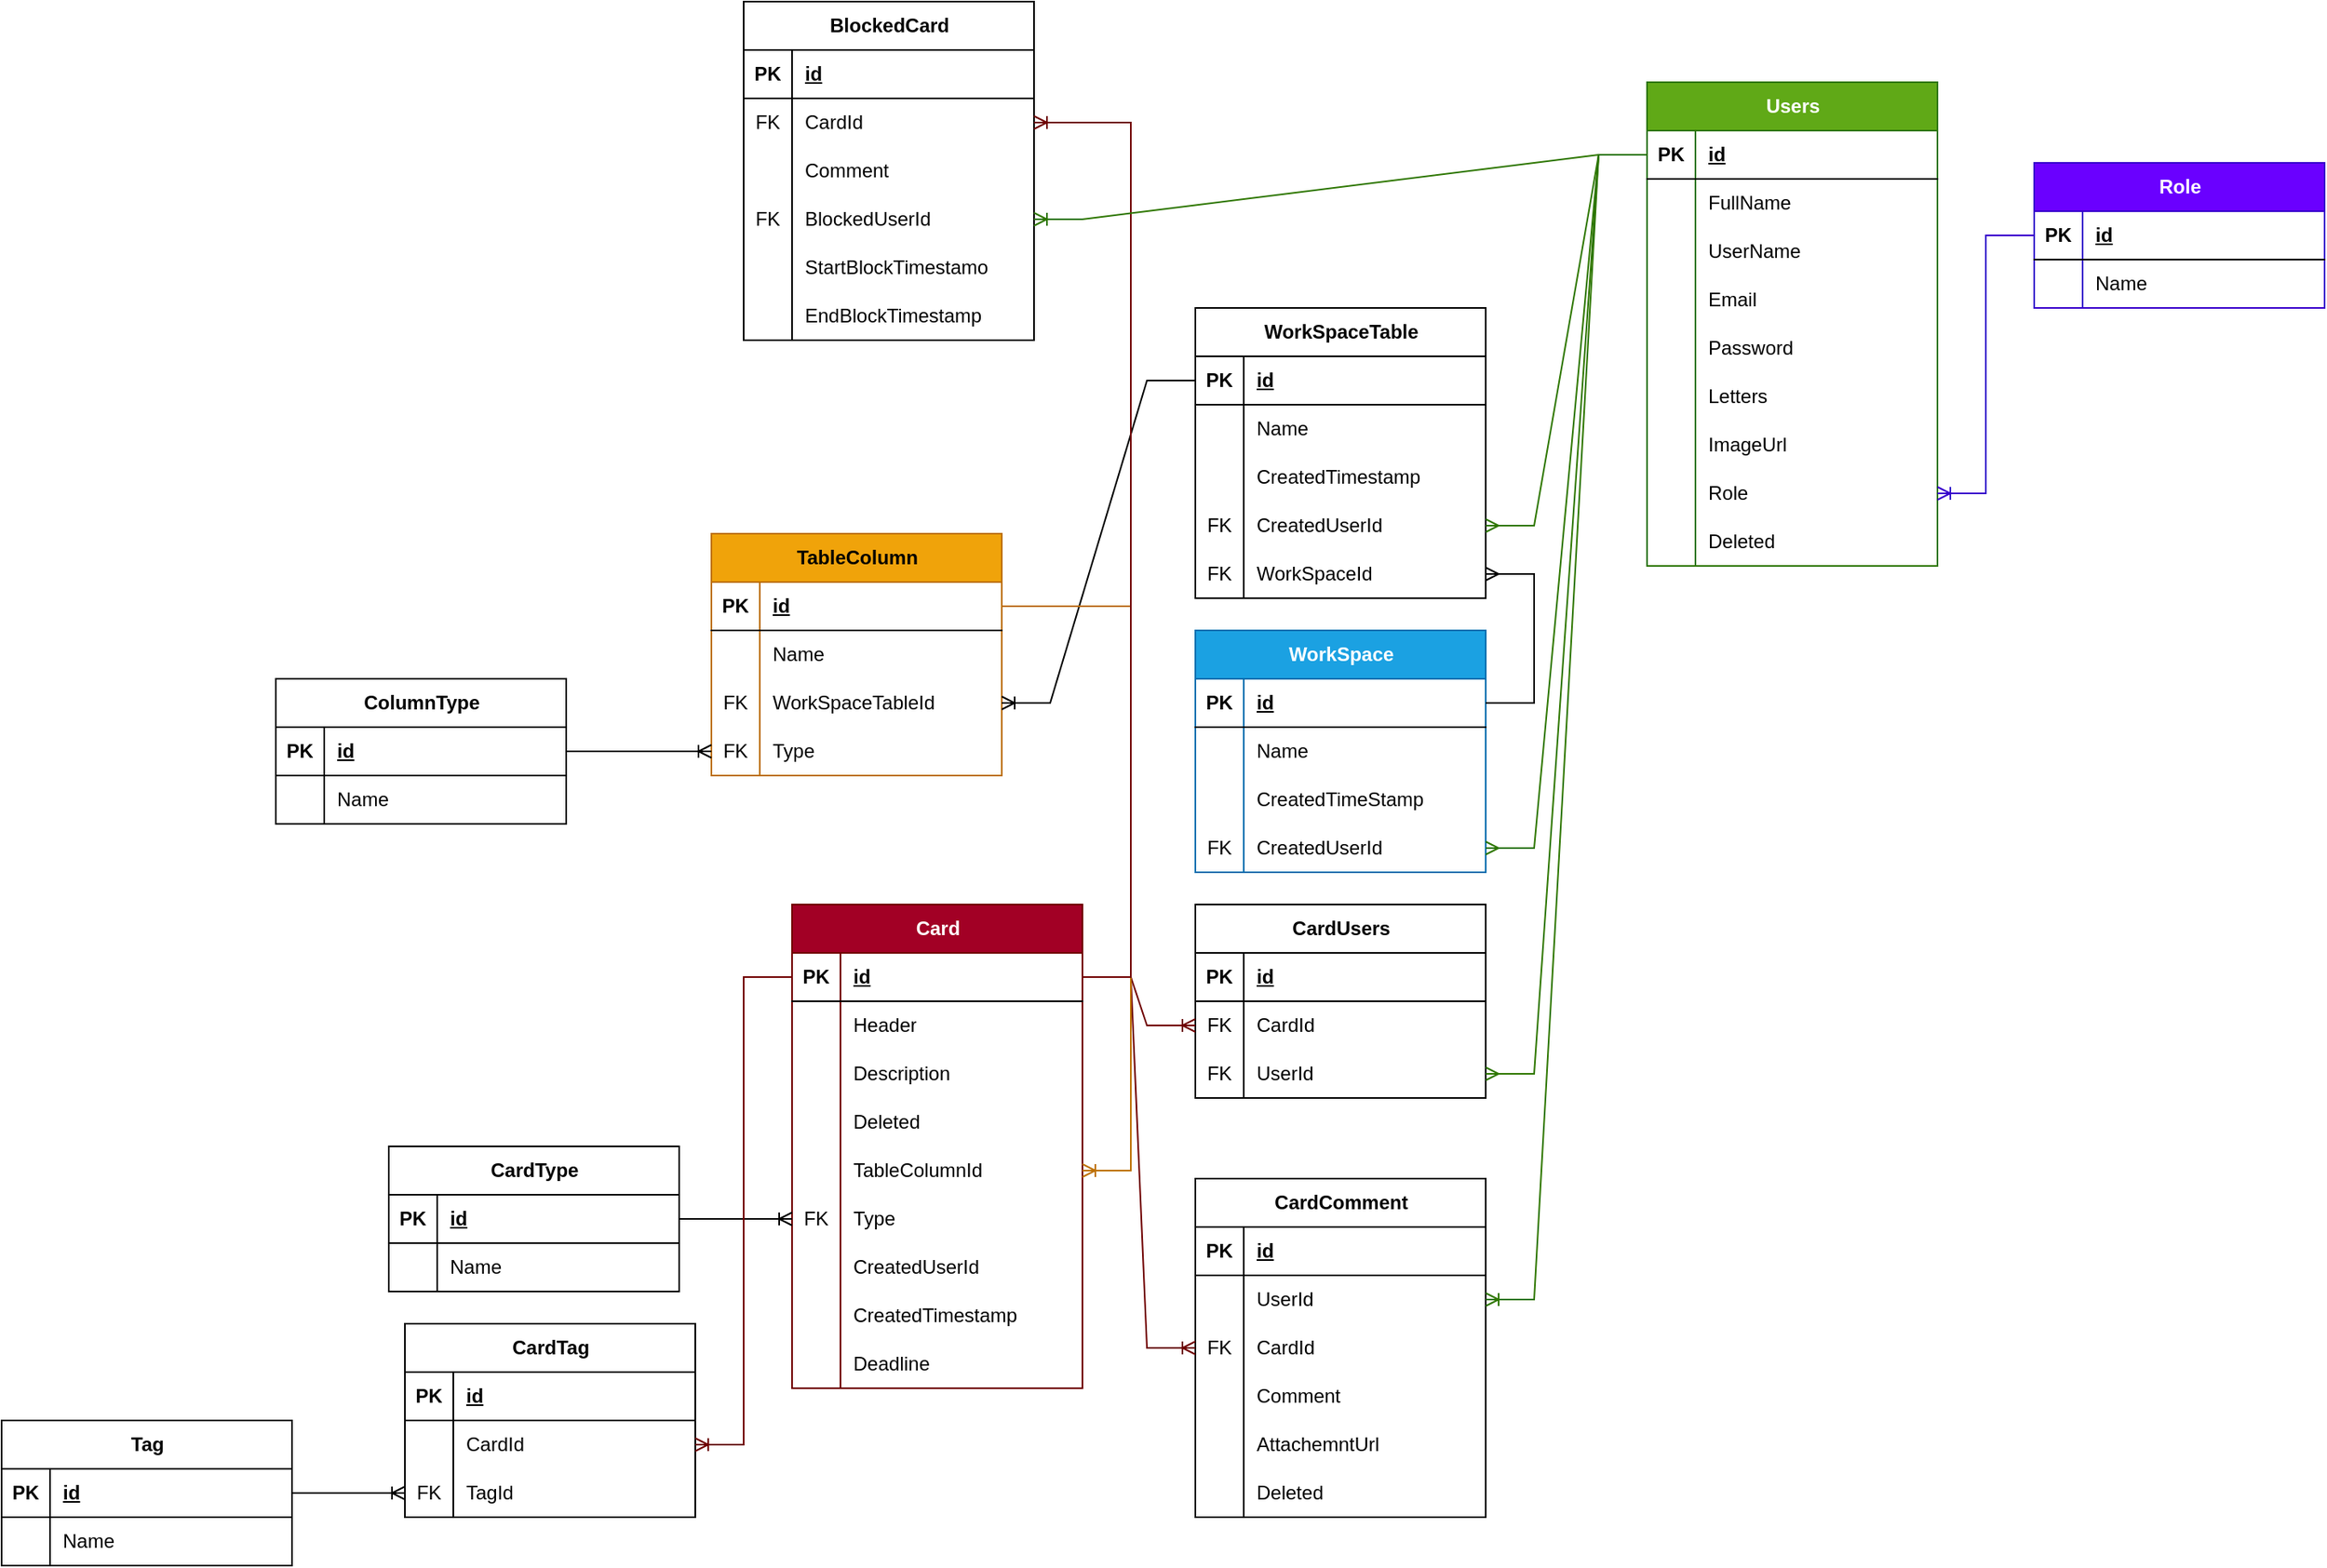 <mxfile version="22.0.2" type="device">
  <diagram name="Страница — 1" id="wVsfsN0cqYf3M7lQdlua">
    <mxGraphModel dx="2620" dy="2214" grid="1" gridSize="10" guides="1" tooltips="1" connect="1" arrows="1" fold="1" page="1" pageScale="1" pageWidth="827" pageHeight="1169" math="0" shadow="0">
      <root>
        <mxCell id="0" />
        <mxCell id="1" parent="0" />
        <mxCell id="Lu8BabJ1l8m1fUt246dw-1" value="WorkSpaceTable" style="shape=table;startSize=30;container=1;collapsible=1;childLayout=tableLayout;fixedRows=1;rowLines=0;fontStyle=1;align=center;resizeLast=1;html=1;" parent="1" vertex="1">
          <mxGeometry x="460" y="160" width="180" height="180" as="geometry" />
        </mxCell>
        <mxCell id="Lu8BabJ1l8m1fUt246dw-2" value="" style="shape=tableRow;horizontal=0;startSize=0;swimlaneHead=0;swimlaneBody=0;fillColor=none;collapsible=0;dropTarget=0;points=[[0,0.5],[1,0.5]];portConstraint=eastwest;top=0;left=0;right=0;bottom=1;" parent="Lu8BabJ1l8m1fUt246dw-1" vertex="1">
          <mxGeometry y="30" width="180" height="30" as="geometry" />
        </mxCell>
        <mxCell id="Lu8BabJ1l8m1fUt246dw-3" value="PK" style="shape=partialRectangle;connectable=0;fillColor=none;top=0;left=0;bottom=0;right=0;fontStyle=1;overflow=hidden;whiteSpace=wrap;html=1;" parent="Lu8BabJ1l8m1fUt246dw-2" vertex="1">
          <mxGeometry width="30" height="30" as="geometry">
            <mxRectangle width="30" height="30" as="alternateBounds" />
          </mxGeometry>
        </mxCell>
        <mxCell id="Lu8BabJ1l8m1fUt246dw-4" value="id" style="shape=partialRectangle;connectable=0;fillColor=none;top=0;left=0;bottom=0;right=0;align=left;spacingLeft=6;fontStyle=5;overflow=hidden;whiteSpace=wrap;html=1;" parent="Lu8BabJ1l8m1fUt246dw-2" vertex="1">
          <mxGeometry x="30" width="150" height="30" as="geometry">
            <mxRectangle width="150" height="30" as="alternateBounds" />
          </mxGeometry>
        </mxCell>
        <mxCell id="Lu8BabJ1l8m1fUt246dw-5" value="" style="shape=tableRow;horizontal=0;startSize=0;swimlaneHead=0;swimlaneBody=0;fillColor=none;collapsible=0;dropTarget=0;points=[[0,0.5],[1,0.5]];portConstraint=eastwest;top=0;left=0;right=0;bottom=0;" parent="Lu8BabJ1l8m1fUt246dw-1" vertex="1">
          <mxGeometry y="60" width="180" height="30" as="geometry" />
        </mxCell>
        <mxCell id="Lu8BabJ1l8m1fUt246dw-6" value="" style="shape=partialRectangle;connectable=0;fillColor=none;top=0;left=0;bottom=0;right=0;editable=1;overflow=hidden;whiteSpace=wrap;html=1;" parent="Lu8BabJ1l8m1fUt246dw-5" vertex="1">
          <mxGeometry width="30" height="30" as="geometry">
            <mxRectangle width="30" height="30" as="alternateBounds" />
          </mxGeometry>
        </mxCell>
        <mxCell id="Lu8BabJ1l8m1fUt246dw-7" value="Name" style="shape=partialRectangle;connectable=0;fillColor=none;top=0;left=0;bottom=0;right=0;align=left;spacingLeft=6;overflow=hidden;whiteSpace=wrap;html=1;" parent="Lu8BabJ1l8m1fUt246dw-5" vertex="1">
          <mxGeometry x="30" width="150" height="30" as="geometry">
            <mxRectangle width="150" height="30" as="alternateBounds" />
          </mxGeometry>
        </mxCell>
        <mxCell id="Lu8BabJ1l8m1fUt246dw-8" value="" style="shape=tableRow;horizontal=0;startSize=0;swimlaneHead=0;swimlaneBody=0;fillColor=none;collapsible=0;dropTarget=0;points=[[0,0.5],[1,0.5]];portConstraint=eastwest;top=0;left=0;right=0;bottom=0;" parent="Lu8BabJ1l8m1fUt246dw-1" vertex="1">
          <mxGeometry y="90" width="180" height="30" as="geometry" />
        </mxCell>
        <mxCell id="Lu8BabJ1l8m1fUt246dw-9" value="" style="shape=partialRectangle;connectable=0;fillColor=none;top=0;left=0;bottom=0;right=0;editable=1;overflow=hidden;whiteSpace=wrap;html=1;" parent="Lu8BabJ1l8m1fUt246dw-8" vertex="1">
          <mxGeometry width="30" height="30" as="geometry">
            <mxRectangle width="30" height="30" as="alternateBounds" />
          </mxGeometry>
        </mxCell>
        <mxCell id="Lu8BabJ1l8m1fUt246dw-10" value="CreatedTimestamp" style="shape=partialRectangle;connectable=0;fillColor=none;top=0;left=0;bottom=0;right=0;align=left;spacingLeft=6;overflow=hidden;whiteSpace=wrap;html=1;" parent="Lu8BabJ1l8m1fUt246dw-8" vertex="1">
          <mxGeometry x="30" width="150" height="30" as="geometry">
            <mxRectangle width="150" height="30" as="alternateBounds" />
          </mxGeometry>
        </mxCell>
        <mxCell id="Lu8BabJ1l8m1fUt246dw-11" value="" style="shape=tableRow;horizontal=0;startSize=0;swimlaneHead=0;swimlaneBody=0;fillColor=none;collapsible=0;dropTarget=0;points=[[0,0.5],[1,0.5]];portConstraint=eastwest;top=0;left=0;right=0;bottom=0;" parent="Lu8BabJ1l8m1fUt246dw-1" vertex="1">
          <mxGeometry y="120" width="180" height="30" as="geometry" />
        </mxCell>
        <mxCell id="Lu8BabJ1l8m1fUt246dw-12" value="FK" style="shape=partialRectangle;connectable=0;fillColor=none;top=0;left=0;bottom=0;right=0;editable=1;overflow=hidden;whiteSpace=wrap;html=1;" parent="Lu8BabJ1l8m1fUt246dw-11" vertex="1">
          <mxGeometry width="30" height="30" as="geometry">
            <mxRectangle width="30" height="30" as="alternateBounds" />
          </mxGeometry>
        </mxCell>
        <mxCell id="Lu8BabJ1l8m1fUt246dw-13" value="CreatedUserId" style="shape=partialRectangle;connectable=0;fillColor=none;top=0;left=0;bottom=0;right=0;align=left;spacingLeft=6;overflow=hidden;whiteSpace=wrap;html=1;" parent="Lu8BabJ1l8m1fUt246dw-11" vertex="1">
          <mxGeometry x="30" width="150" height="30" as="geometry">
            <mxRectangle width="150" height="30" as="alternateBounds" />
          </mxGeometry>
        </mxCell>
        <mxCell id="5jhScNJHvjTw-XCcMMSq-4" style="shape=tableRow;horizontal=0;startSize=0;swimlaneHead=0;swimlaneBody=0;fillColor=none;collapsible=0;dropTarget=0;points=[[0,0.5],[1,0.5]];portConstraint=eastwest;top=0;left=0;right=0;bottom=0;" parent="Lu8BabJ1l8m1fUt246dw-1" vertex="1">
          <mxGeometry y="150" width="180" height="30" as="geometry" />
        </mxCell>
        <mxCell id="5jhScNJHvjTw-XCcMMSq-5" value="FK" style="shape=partialRectangle;connectable=0;fillColor=none;top=0;left=0;bottom=0;right=0;editable=1;overflow=hidden;whiteSpace=wrap;html=1;" parent="5jhScNJHvjTw-XCcMMSq-4" vertex="1">
          <mxGeometry width="30" height="30" as="geometry">
            <mxRectangle width="30" height="30" as="alternateBounds" />
          </mxGeometry>
        </mxCell>
        <mxCell id="5jhScNJHvjTw-XCcMMSq-6" value="WorkSpaceId" style="shape=partialRectangle;connectable=0;fillColor=none;top=0;left=0;bottom=0;right=0;align=left;spacingLeft=6;overflow=hidden;whiteSpace=wrap;html=1;" parent="5jhScNJHvjTw-XCcMMSq-4" vertex="1">
          <mxGeometry x="30" width="150" height="30" as="geometry">
            <mxRectangle width="150" height="30" as="alternateBounds" />
          </mxGeometry>
        </mxCell>
        <mxCell id="Lu8BabJ1l8m1fUt246dw-14" value="WorkSpace" style="shape=table;startSize=30;container=1;collapsible=1;childLayout=tableLayout;fixedRows=1;rowLines=0;fontStyle=1;align=center;resizeLast=1;html=1;fillColor=#1ba1e2;fontColor=#ffffff;strokeColor=#006EAF;" parent="1" vertex="1">
          <mxGeometry x="460" y="360" width="180" height="150" as="geometry" />
        </mxCell>
        <mxCell id="Lu8BabJ1l8m1fUt246dw-15" value="" style="shape=tableRow;horizontal=0;startSize=0;swimlaneHead=0;swimlaneBody=0;fillColor=none;collapsible=0;dropTarget=0;points=[[0,0.5],[1,0.5]];portConstraint=eastwest;top=0;left=0;right=0;bottom=1;" parent="Lu8BabJ1l8m1fUt246dw-14" vertex="1">
          <mxGeometry y="30" width="180" height="30" as="geometry" />
        </mxCell>
        <mxCell id="Lu8BabJ1l8m1fUt246dw-16" value="PK" style="shape=partialRectangle;connectable=0;fillColor=none;top=0;left=0;bottom=0;right=0;fontStyle=1;overflow=hidden;whiteSpace=wrap;html=1;" parent="Lu8BabJ1l8m1fUt246dw-15" vertex="1">
          <mxGeometry width="30" height="30" as="geometry">
            <mxRectangle width="30" height="30" as="alternateBounds" />
          </mxGeometry>
        </mxCell>
        <mxCell id="Lu8BabJ1l8m1fUt246dw-17" value="id" style="shape=partialRectangle;connectable=0;fillColor=none;top=0;left=0;bottom=0;right=0;align=left;spacingLeft=6;fontStyle=5;overflow=hidden;whiteSpace=wrap;html=1;" parent="Lu8BabJ1l8m1fUt246dw-15" vertex="1">
          <mxGeometry x="30" width="150" height="30" as="geometry">
            <mxRectangle width="150" height="30" as="alternateBounds" />
          </mxGeometry>
        </mxCell>
        <mxCell id="Lu8BabJ1l8m1fUt246dw-18" value="" style="shape=tableRow;horizontal=0;startSize=0;swimlaneHead=0;swimlaneBody=0;fillColor=none;collapsible=0;dropTarget=0;points=[[0,0.5],[1,0.5]];portConstraint=eastwest;top=0;left=0;right=0;bottom=0;" parent="Lu8BabJ1l8m1fUt246dw-14" vertex="1">
          <mxGeometry y="60" width="180" height="30" as="geometry" />
        </mxCell>
        <mxCell id="Lu8BabJ1l8m1fUt246dw-19" value="" style="shape=partialRectangle;connectable=0;fillColor=none;top=0;left=0;bottom=0;right=0;editable=1;overflow=hidden;whiteSpace=wrap;html=1;" parent="Lu8BabJ1l8m1fUt246dw-18" vertex="1">
          <mxGeometry width="30" height="30" as="geometry">
            <mxRectangle width="30" height="30" as="alternateBounds" />
          </mxGeometry>
        </mxCell>
        <mxCell id="Lu8BabJ1l8m1fUt246dw-20" value="Name" style="shape=partialRectangle;connectable=0;fillColor=none;top=0;left=0;bottom=0;right=0;align=left;spacingLeft=6;overflow=hidden;whiteSpace=wrap;html=1;" parent="Lu8BabJ1l8m1fUt246dw-18" vertex="1">
          <mxGeometry x="30" width="150" height="30" as="geometry">
            <mxRectangle width="150" height="30" as="alternateBounds" />
          </mxGeometry>
        </mxCell>
        <mxCell id="Lu8BabJ1l8m1fUt246dw-21" value="" style="shape=tableRow;horizontal=0;startSize=0;swimlaneHead=0;swimlaneBody=0;fillColor=none;collapsible=0;dropTarget=0;points=[[0,0.5],[1,0.5]];portConstraint=eastwest;top=0;left=0;right=0;bottom=0;" parent="Lu8BabJ1l8m1fUt246dw-14" vertex="1">
          <mxGeometry y="90" width="180" height="30" as="geometry" />
        </mxCell>
        <mxCell id="Lu8BabJ1l8m1fUt246dw-22" value="" style="shape=partialRectangle;connectable=0;fillColor=none;top=0;left=0;bottom=0;right=0;editable=1;overflow=hidden;whiteSpace=wrap;html=1;" parent="Lu8BabJ1l8m1fUt246dw-21" vertex="1">
          <mxGeometry width="30" height="30" as="geometry">
            <mxRectangle width="30" height="30" as="alternateBounds" />
          </mxGeometry>
        </mxCell>
        <mxCell id="Lu8BabJ1l8m1fUt246dw-23" value="CreatedTimeStamp" style="shape=partialRectangle;connectable=0;fillColor=none;top=0;left=0;bottom=0;right=0;align=left;spacingLeft=6;overflow=hidden;whiteSpace=wrap;html=1;" parent="Lu8BabJ1l8m1fUt246dw-21" vertex="1">
          <mxGeometry x="30" width="150" height="30" as="geometry">
            <mxRectangle width="150" height="30" as="alternateBounds" />
          </mxGeometry>
        </mxCell>
        <mxCell id="Lu8BabJ1l8m1fUt246dw-24" value="" style="shape=tableRow;horizontal=0;startSize=0;swimlaneHead=0;swimlaneBody=0;fillColor=none;collapsible=0;dropTarget=0;points=[[0,0.5],[1,0.5]];portConstraint=eastwest;top=0;left=0;right=0;bottom=0;" parent="Lu8BabJ1l8m1fUt246dw-14" vertex="1">
          <mxGeometry y="120" width="180" height="30" as="geometry" />
        </mxCell>
        <mxCell id="Lu8BabJ1l8m1fUt246dw-25" value="FK" style="shape=partialRectangle;connectable=0;fillColor=none;top=0;left=0;bottom=0;right=0;editable=1;overflow=hidden;whiteSpace=wrap;html=1;" parent="Lu8BabJ1l8m1fUt246dw-24" vertex="1">
          <mxGeometry width="30" height="30" as="geometry">
            <mxRectangle width="30" height="30" as="alternateBounds" />
          </mxGeometry>
        </mxCell>
        <mxCell id="Lu8BabJ1l8m1fUt246dw-26" value="CreatedUserId" style="shape=partialRectangle;connectable=0;fillColor=none;top=0;left=0;bottom=0;right=0;align=left;spacingLeft=6;overflow=hidden;whiteSpace=wrap;html=1;" parent="Lu8BabJ1l8m1fUt246dw-24" vertex="1">
          <mxGeometry x="30" width="150" height="30" as="geometry">
            <mxRectangle width="150" height="30" as="alternateBounds" />
          </mxGeometry>
        </mxCell>
        <mxCell id="Lu8BabJ1l8m1fUt246dw-27" value="Users" style="shape=table;startSize=30;container=1;collapsible=1;childLayout=tableLayout;fixedRows=1;rowLines=0;fontStyle=1;align=center;resizeLast=1;html=1;fillColor=#60a917;fontColor=#ffffff;strokeColor=#2D7600;" parent="1" vertex="1">
          <mxGeometry x="740" y="20" width="180" height="300" as="geometry" />
        </mxCell>
        <mxCell id="Lu8BabJ1l8m1fUt246dw-28" value="" style="shape=tableRow;horizontal=0;startSize=0;swimlaneHead=0;swimlaneBody=0;fillColor=none;collapsible=0;dropTarget=0;points=[[0,0.5],[1,0.5]];portConstraint=eastwest;top=0;left=0;right=0;bottom=1;" parent="Lu8BabJ1l8m1fUt246dw-27" vertex="1">
          <mxGeometry y="30" width="180" height="30" as="geometry" />
        </mxCell>
        <mxCell id="Lu8BabJ1l8m1fUt246dw-29" value="PK" style="shape=partialRectangle;connectable=0;fillColor=none;top=0;left=0;bottom=0;right=0;fontStyle=1;overflow=hidden;whiteSpace=wrap;html=1;" parent="Lu8BabJ1l8m1fUt246dw-28" vertex="1">
          <mxGeometry width="30" height="30" as="geometry">
            <mxRectangle width="30" height="30" as="alternateBounds" />
          </mxGeometry>
        </mxCell>
        <mxCell id="Lu8BabJ1l8m1fUt246dw-30" value="id" style="shape=partialRectangle;connectable=0;fillColor=none;top=0;left=0;bottom=0;right=0;align=left;spacingLeft=6;fontStyle=5;overflow=hidden;whiteSpace=wrap;html=1;" parent="Lu8BabJ1l8m1fUt246dw-28" vertex="1">
          <mxGeometry x="30" width="150" height="30" as="geometry">
            <mxRectangle width="150" height="30" as="alternateBounds" />
          </mxGeometry>
        </mxCell>
        <mxCell id="Lu8BabJ1l8m1fUt246dw-31" value="" style="shape=tableRow;horizontal=0;startSize=0;swimlaneHead=0;swimlaneBody=0;fillColor=none;collapsible=0;dropTarget=0;points=[[0,0.5],[1,0.5]];portConstraint=eastwest;top=0;left=0;right=0;bottom=0;" parent="Lu8BabJ1l8m1fUt246dw-27" vertex="1">
          <mxGeometry y="60" width="180" height="30" as="geometry" />
        </mxCell>
        <mxCell id="Lu8BabJ1l8m1fUt246dw-32" value="" style="shape=partialRectangle;connectable=0;fillColor=none;top=0;left=0;bottom=0;right=0;editable=1;overflow=hidden;whiteSpace=wrap;html=1;" parent="Lu8BabJ1l8m1fUt246dw-31" vertex="1">
          <mxGeometry width="30" height="30" as="geometry">
            <mxRectangle width="30" height="30" as="alternateBounds" />
          </mxGeometry>
        </mxCell>
        <mxCell id="Lu8BabJ1l8m1fUt246dw-33" value="FullName" style="shape=partialRectangle;connectable=0;fillColor=none;top=0;left=0;bottom=0;right=0;align=left;spacingLeft=6;overflow=hidden;whiteSpace=wrap;html=1;" parent="Lu8BabJ1l8m1fUt246dw-31" vertex="1">
          <mxGeometry x="30" width="150" height="30" as="geometry">
            <mxRectangle width="150" height="30" as="alternateBounds" />
          </mxGeometry>
        </mxCell>
        <mxCell id="Lu8BabJ1l8m1fUt246dw-34" value="" style="shape=tableRow;horizontal=0;startSize=0;swimlaneHead=0;swimlaneBody=0;fillColor=none;collapsible=0;dropTarget=0;points=[[0,0.5],[1,0.5]];portConstraint=eastwest;top=0;left=0;right=0;bottom=0;" parent="Lu8BabJ1l8m1fUt246dw-27" vertex="1">
          <mxGeometry y="90" width="180" height="30" as="geometry" />
        </mxCell>
        <mxCell id="Lu8BabJ1l8m1fUt246dw-35" value="" style="shape=partialRectangle;connectable=0;fillColor=none;top=0;left=0;bottom=0;right=0;editable=1;overflow=hidden;whiteSpace=wrap;html=1;" parent="Lu8BabJ1l8m1fUt246dw-34" vertex="1">
          <mxGeometry width="30" height="30" as="geometry">
            <mxRectangle width="30" height="30" as="alternateBounds" />
          </mxGeometry>
        </mxCell>
        <mxCell id="Lu8BabJ1l8m1fUt246dw-36" value="UserName" style="shape=partialRectangle;connectable=0;fillColor=none;top=0;left=0;bottom=0;right=0;align=left;spacingLeft=6;overflow=hidden;whiteSpace=wrap;html=1;" parent="Lu8BabJ1l8m1fUt246dw-34" vertex="1">
          <mxGeometry x="30" width="150" height="30" as="geometry">
            <mxRectangle width="150" height="30" as="alternateBounds" />
          </mxGeometry>
        </mxCell>
        <mxCell id="Lu8BabJ1l8m1fUt246dw-37" value="" style="shape=tableRow;horizontal=0;startSize=0;swimlaneHead=0;swimlaneBody=0;fillColor=none;collapsible=0;dropTarget=0;points=[[0,0.5],[1,0.5]];portConstraint=eastwest;top=0;left=0;right=0;bottom=0;" parent="Lu8BabJ1l8m1fUt246dw-27" vertex="1">
          <mxGeometry y="120" width="180" height="30" as="geometry" />
        </mxCell>
        <mxCell id="Lu8BabJ1l8m1fUt246dw-38" value="" style="shape=partialRectangle;connectable=0;fillColor=none;top=0;left=0;bottom=0;right=0;editable=1;overflow=hidden;whiteSpace=wrap;html=1;" parent="Lu8BabJ1l8m1fUt246dw-37" vertex="1">
          <mxGeometry width="30" height="30" as="geometry">
            <mxRectangle width="30" height="30" as="alternateBounds" />
          </mxGeometry>
        </mxCell>
        <mxCell id="Lu8BabJ1l8m1fUt246dw-39" value="Email" style="shape=partialRectangle;connectable=0;fillColor=none;top=0;left=0;bottom=0;right=0;align=left;spacingLeft=6;overflow=hidden;whiteSpace=wrap;html=1;" parent="Lu8BabJ1l8m1fUt246dw-37" vertex="1">
          <mxGeometry x="30" width="150" height="30" as="geometry">
            <mxRectangle width="150" height="30" as="alternateBounds" />
          </mxGeometry>
        </mxCell>
        <mxCell id="Lu8BabJ1l8m1fUt246dw-66" style="shape=tableRow;horizontal=0;startSize=0;swimlaneHead=0;swimlaneBody=0;fillColor=none;collapsible=0;dropTarget=0;points=[[0,0.5],[1,0.5]];portConstraint=eastwest;top=0;left=0;right=0;bottom=0;" parent="Lu8BabJ1l8m1fUt246dw-27" vertex="1">
          <mxGeometry y="150" width="180" height="30" as="geometry" />
        </mxCell>
        <mxCell id="Lu8BabJ1l8m1fUt246dw-67" style="shape=partialRectangle;connectable=0;fillColor=none;top=0;left=0;bottom=0;right=0;editable=1;overflow=hidden;whiteSpace=wrap;html=1;" parent="Lu8BabJ1l8m1fUt246dw-66" vertex="1">
          <mxGeometry width="30" height="30" as="geometry">
            <mxRectangle width="30" height="30" as="alternateBounds" />
          </mxGeometry>
        </mxCell>
        <mxCell id="Lu8BabJ1l8m1fUt246dw-68" value="Password" style="shape=partialRectangle;connectable=0;fillColor=none;top=0;left=0;bottom=0;right=0;align=left;spacingLeft=6;overflow=hidden;whiteSpace=wrap;html=1;" parent="Lu8BabJ1l8m1fUt246dw-66" vertex="1">
          <mxGeometry x="30" width="150" height="30" as="geometry">
            <mxRectangle width="150" height="30" as="alternateBounds" />
          </mxGeometry>
        </mxCell>
        <mxCell id="Lu8BabJ1l8m1fUt246dw-69" style="shape=tableRow;horizontal=0;startSize=0;swimlaneHead=0;swimlaneBody=0;fillColor=none;collapsible=0;dropTarget=0;points=[[0,0.5],[1,0.5]];portConstraint=eastwest;top=0;left=0;right=0;bottom=0;" parent="Lu8BabJ1l8m1fUt246dw-27" vertex="1">
          <mxGeometry y="180" width="180" height="30" as="geometry" />
        </mxCell>
        <mxCell id="Lu8BabJ1l8m1fUt246dw-70" style="shape=partialRectangle;connectable=0;fillColor=none;top=0;left=0;bottom=0;right=0;editable=1;overflow=hidden;whiteSpace=wrap;html=1;" parent="Lu8BabJ1l8m1fUt246dw-69" vertex="1">
          <mxGeometry width="30" height="30" as="geometry">
            <mxRectangle width="30" height="30" as="alternateBounds" />
          </mxGeometry>
        </mxCell>
        <mxCell id="Lu8BabJ1l8m1fUt246dw-71" value="Letters" style="shape=partialRectangle;connectable=0;fillColor=none;top=0;left=0;bottom=0;right=0;align=left;spacingLeft=6;overflow=hidden;whiteSpace=wrap;html=1;" parent="Lu8BabJ1l8m1fUt246dw-69" vertex="1">
          <mxGeometry x="30" width="150" height="30" as="geometry">
            <mxRectangle width="150" height="30" as="alternateBounds" />
          </mxGeometry>
        </mxCell>
        <mxCell id="Lu8BabJ1l8m1fUt246dw-72" style="shape=tableRow;horizontal=0;startSize=0;swimlaneHead=0;swimlaneBody=0;fillColor=none;collapsible=0;dropTarget=0;points=[[0,0.5],[1,0.5]];portConstraint=eastwest;top=0;left=0;right=0;bottom=0;" parent="Lu8BabJ1l8m1fUt246dw-27" vertex="1">
          <mxGeometry y="210" width="180" height="30" as="geometry" />
        </mxCell>
        <mxCell id="Lu8BabJ1l8m1fUt246dw-73" style="shape=partialRectangle;connectable=0;fillColor=none;top=0;left=0;bottom=0;right=0;editable=1;overflow=hidden;whiteSpace=wrap;html=1;" parent="Lu8BabJ1l8m1fUt246dw-72" vertex="1">
          <mxGeometry width="30" height="30" as="geometry">
            <mxRectangle width="30" height="30" as="alternateBounds" />
          </mxGeometry>
        </mxCell>
        <mxCell id="Lu8BabJ1l8m1fUt246dw-74" value="ImageUrl" style="shape=partialRectangle;connectable=0;fillColor=none;top=0;left=0;bottom=0;right=0;align=left;spacingLeft=6;overflow=hidden;whiteSpace=wrap;html=1;" parent="Lu8BabJ1l8m1fUt246dw-72" vertex="1">
          <mxGeometry x="30" width="150" height="30" as="geometry">
            <mxRectangle width="150" height="30" as="alternateBounds" />
          </mxGeometry>
        </mxCell>
        <mxCell id="Lu8BabJ1l8m1fUt246dw-75" style="shape=tableRow;horizontal=0;startSize=0;swimlaneHead=0;swimlaneBody=0;fillColor=none;collapsible=0;dropTarget=0;points=[[0,0.5],[1,0.5]];portConstraint=eastwest;top=0;left=0;right=0;bottom=0;" parent="Lu8BabJ1l8m1fUt246dw-27" vertex="1">
          <mxGeometry y="240" width="180" height="30" as="geometry" />
        </mxCell>
        <mxCell id="Lu8BabJ1l8m1fUt246dw-76" style="shape=partialRectangle;connectable=0;fillColor=none;top=0;left=0;bottom=0;right=0;editable=1;overflow=hidden;whiteSpace=wrap;html=1;" parent="Lu8BabJ1l8m1fUt246dw-75" vertex="1">
          <mxGeometry width="30" height="30" as="geometry">
            <mxRectangle width="30" height="30" as="alternateBounds" />
          </mxGeometry>
        </mxCell>
        <mxCell id="Lu8BabJ1l8m1fUt246dw-77" value="Role" style="shape=partialRectangle;connectable=0;fillColor=none;top=0;left=0;bottom=0;right=0;align=left;spacingLeft=6;overflow=hidden;whiteSpace=wrap;html=1;" parent="Lu8BabJ1l8m1fUt246dw-75" vertex="1">
          <mxGeometry x="30" width="150" height="30" as="geometry">
            <mxRectangle width="150" height="30" as="alternateBounds" />
          </mxGeometry>
        </mxCell>
        <mxCell id="Lu8BabJ1l8m1fUt246dw-78" style="shape=tableRow;horizontal=0;startSize=0;swimlaneHead=0;swimlaneBody=0;fillColor=none;collapsible=0;dropTarget=0;points=[[0,0.5],[1,0.5]];portConstraint=eastwest;top=0;left=0;right=0;bottom=0;" parent="Lu8BabJ1l8m1fUt246dw-27" vertex="1">
          <mxGeometry y="270" width="180" height="30" as="geometry" />
        </mxCell>
        <mxCell id="Lu8BabJ1l8m1fUt246dw-79" style="shape=partialRectangle;connectable=0;fillColor=none;top=0;left=0;bottom=0;right=0;editable=1;overflow=hidden;whiteSpace=wrap;html=1;" parent="Lu8BabJ1l8m1fUt246dw-78" vertex="1">
          <mxGeometry width="30" height="30" as="geometry">
            <mxRectangle width="30" height="30" as="alternateBounds" />
          </mxGeometry>
        </mxCell>
        <mxCell id="Lu8BabJ1l8m1fUt246dw-80" value="Deleted" style="shape=partialRectangle;connectable=0;fillColor=none;top=0;left=0;bottom=0;right=0;align=left;spacingLeft=6;overflow=hidden;whiteSpace=wrap;html=1;" parent="Lu8BabJ1l8m1fUt246dw-78" vertex="1">
          <mxGeometry x="30" width="150" height="30" as="geometry">
            <mxRectangle width="150" height="30" as="alternateBounds" />
          </mxGeometry>
        </mxCell>
        <mxCell id="Lu8BabJ1l8m1fUt246dw-40" value="TableColumn" style="shape=table;startSize=30;container=1;collapsible=1;childLayout=tableLayout;fixedRows=1;rowLines=0;fontStyle=1;align=center;resizeLast=1;html=1;fillColor=#f0a30a;fontColor=#000000;strokeColor=#BD7000;" parent="1" vertex="1">
          <mxGeometry x="160" y="300" width="180" height="150" as="geometry" />
        </mxCell>
        <mxCell id="Lu8BabJ1l8m1fUt246dw-41" value="" style="shape=tableRow;horizontal=0;startSize=0;swimlaneHead=0;swimlaneBody=0;fillColor=none;collapsible=0;dropTarget=0;points=[[0,0.5],[1,0.5]];portConstraint=eastwest;top=0;left=0;right=0;bottom=1;" parent="Lu8BabJ1l8m1fUt246dw-40" vertex="1">
          <mxGeometry y="30" width="180" height="30" as="geometry" />
        </mxCell>
        <mxCell id="Lu8BabJ1l8m1fUt246dw-42" value="PK" style="shape=partialRectangle;connectable=0;fillColor=none;top=0;left=0;bottom=0;right=0;fontStyle=1;overflow=hidden;whiteSpace=wrap;html=1;" parent="Lu8BabJ1l8m1fUt246dw-41" vertex="1">
          <mxGeometry width="30" height="30" as="geometry">
            <mxRectangle width="30" height="30" as="alternateBounds" />
          </mxGeometry>
        </mxCell>
        <mxCell id="Lu8BabJ1l8m1fUt246dw-43" value="id" style="shape=partialRectangle;connectable=0;fillColor=none;top=0;left=0;bottom=0;right=0;align=left;spacingLeft=6;fontStyle=5;overflow=hidden;whiteSpace=wrap;html=1;" parent="Lu8BabJ1l8m1fUt246dw-41" vertex="1">
          <mxGeometry x="30" width="150" height="30" as="geometry">
            <mxRectangle width="150" height="30" as="alternateBounds" />
          </mxGeometry>
        </mxCell>
        <mxCell id="Lu8BabJ1l8m1fUt246dw-44" value="" style="shape=tableRow;horizontal=0;startSize=0;swimlaneHead=0;swimlaneBody=0;fillColor=none;collapsible=0;dropTarget=0;points=[[0,0.5],[1,0.5]];portConstraint=eastwest;top=0;left=0;right=0;bottom=0;" parent="Lu8BabJ1l8m1fUt246dw-40" vertex="1">
          <mxGeometry y="60" width="180" height="30" as="geometry" />
        </mxCell>
        <mxCell id="Lu8BabJ1l8m1fUt246dw-45" value="" style="shape=partialRectangle;connectable=0;fillColor=none;top=0;left=0;bottom=0;right=0;editable=1;overflow=hidden;whiteSpace=wrap;html=1;" parent="Lu8BabJ1l8m1fUt246dw-44" vertex="1">
          <mxGeometry width="30" height="30" as="geometry">
            <mxRectangle width="30" height="30" as="alternateBounds" />
          </mxGeometry>
        </mxCell>
        <mxCell id="Lu8BabJ1l8m1fUt246dw-46" value="Name" style="shape=partialRectangle;connectable=0;fillColor=none;top=0;left=0;bottom=0;right=0;align=left;spacingLeft=6;overflow=hidden;whiteSpace=wrap;html=1;" parent="Lu8BabJ1l8m1fUt246dw-44" vertex="1">
          <mxGeometry x="30" width="150" height="30" as="geometry">
            <mxRectangle width="150" height="30" as="alternateBounds" />
          </mxGeometry>
        </mxCell>
        <mxCell id="Lu8BabJ1l8m1fUt246dw-47" value="" style="shape=tableRow;horizontal=0;startSize=0;swimlaneHead=0;swimlaneBody=0;fillColor=none;collapsible=0;dropTarget=0;points=[[0,0.5],[1,0.5]];portConstraint=eastwest;top=0;left=0;right=0;bottom=0;" parent="Lu8BabJ1l8m1fUt246dw-40" vertex="1">
          <mxGeometry y="90" width="180" height="30" as="geometry" />
        </mxCell>
        <mxCell id="Lu8BabJ1l8m1fUt246dw-48" value="FK" style="shape=partialRectangle;connectable=0;fillColor=none;top=0;left=0;bottom=0;right=0;editable=1;overflow=hidden;whiteSpace=wrap;html=1;" parent="Lu8BabJ1l8m1fUt246dw-47" vertex="1">
          <mxGeometry width="30" height="30" as="geometry">
            <mxRectangle width="30" height="30" as="alternateBounds" />
          </mxGeometry>
        </mxCell>
        <mxCell id="Lu8BabJ1l8m1fUt246dw-49" value="WorkSpaceTableId" style="shape=partialRectangle;connectable=0;fillColor=none;top=0;left=0;bottom=0;right=0;align=left;spacingLeft=6;overflow=hidden;whiteSpace=wrap;html=1;" parent="Lu8BabJ1l8m1fUt246dw-47" vertex="1">
          <mxGeometry x="30" width="150" height="30" as="geometry">
            <mxRectangle width="150" height="30" as="alternateBounds" />
          </mxGeometry>
        </mxCell>
        <mxCell id="Lu8BabJ1l8m1fUt246dw-50" value="" style="shape=tableRow;horizontal=0;startSize=0;swimlaneHead=0;swimlaneBody=0;fillColor=none;collapsible=0;dropTarget=0;points=[[0,0.5],[1,0.5]];portConstraint=eastwest;top=0;left=0;right=0;bottom=0;" parent="Lu8BabJ1l8m1fUt246dw-40" vertex="1">
          <mxGeometry y="120" width="180" height="30" as="geometry" />
        </mxCell>
        <mxCell id="Lu8BabJ1l8m1fUt246dw-51" value="FK" style="shape=partialRectangle;connectable=0;fillColor=none;top=0;left=0;bottom=0;right=0;editable=1;overflow=hidden;whiteSpace=wrap;html=1;" parent="Lu8BabJ1l8m1fUt246dw-50" vertex="1">
          <mxGeometry width="30" height="30" as="geometry">
            <mxRectangle width="30" height="30" as="alternateBounds" />
          </mxGeometry>
        </mxCell>
        <mxCell id="Lu8BabJ1l8m1fUt246dw-52" value="Type" style="shape=partialRectangle;connectable=0;fillColor=none;top=0;left=0;bottom=0;right=0;align=left;spacingLeft=6;overflow=hidden;whiteSpace=wrap;html=1;" parent="Lu8BabJ1l8m1fUt246dw-50" vertex="1">
          <mxGeometry x="30" width="150" height="30" as="geometry">
            <mxRectangle width="150" height="30" as="alternateBounds" />
          </mxGeometry>
        </mxCell>
        <mxCell id="Lu8BabJ1l8m1fUt246dw-53" value="Role" style="shape=table;startSize=30;container=1;collapsible=1;childLayout=tableLayout;fixedRows=1;rowLines=0;fontStyle=1;align=center;resizeLast=1;html=1;fillColor=#6a00ff;fontColor=#ffffff;strokeColor=#3700CC;" parent="1" vertex="1">
          <mxGeometry x="980" y="70" width="180" height="90" as="geometry" />
        </mxCell>
        <mxCell id="Lu8BabJ1l8m1fUt246dw-54" value="" style="shape=tableRow;horizontal=0;startSize=0;swimlaneHead=0;swimlaneBody=0;fillColor=none;collapsible=0;dropTarget=0;points=[[0,0.5],[1,0.5]];portConstraint=eastwest;top=0;left=0;right=0;bottom=1;" parent="Lu8BabJ1l8m1fUt246dw-53" vertex="1">
          <mxGeometry y="30" width="180" height="30" as="geometry" />
        </mxCell>
        <mxCell id="Lu8BabJ1l8m1fUt246dw-55" value="PK" style="shape=partialRectangle;connectable=0;fillColor=none;top=0;left=0;bottom=0;right=0;fontStyle=1;overflow=hidden;whiteSpace=wrap;html=1;" parent="Lu8BabJ1l8m1fUt246dw-54" vertex="1">
          <mxGeometry width="30" height="30" as="geometry">
            <mxRectangle width="30" height="30" as="alternateBounds" />
          </mxGeometry>
        </mxCell>
        <mxCell id="Lu8BabJ1l8m1fUt246dw-56" value="id" style="shape=partialRectangle;connectable=0;fillColor=none;top=0;left=0;bottom=0;right=0;align=left;spacingLeft=6;fontStyle=5;overflow=hidden;whiteSpace=wrap;html=1;" parent="Lu8BabJ1l8m1fUt246dw-54" vertex="1">
          <mxGeometry x="30" width="150" height="30" as="geometry">
            <mxRectangle width="150" height="30" as="alternateBounds" />
          </mxGeometry>
        </mxCell>
        <mxCell id="Lu8BabJ1l8m1fUt246dw-57" value="" style="shape=tableRow;horizontal=0;startSize=0;swimlaneHead=0;swimlaneBody=0;fillColor=none;collapsible=0;dropTarget=0;points=[[0,0.5],[1,0.5]];portConstraint=eastwest;top=0;left=0;right=0;bottom=0;" parent="Lu8BabJ1l8m1fUt246dw-53" vertex="1">
          <mxGeometry y="60" width="180" height="30" as="geometry" />
        </mxCell>
        <mxCell id="Lu8BabJ1l8m1fUt246dw-58" value="" style="shape=partialRectangle;connectable=0;fillColor=none;top=0;left=0;bottom=0;right=0;editable=1;overflow=hidden;whiteSpace=wrap;html=1;" parent="Lu8BabJ1l8m1fUt246dw-57" vertex="1">
          <mxGeometry width="30" height="30" as="geometry">
            <mxRectangle width="30" height="30" as="alternateBounds" />
          </mxGeometry>
        </mxCell>
        <mxCell id="Lu8BabJ1l8m1fUt246dw-59" value="Name" style="shape=partialRectangle;connectable=0;fillColor=none;top=0;left=0;bottom=0;right=0;align=left;spacingLeft=6;overflow=hidden;whiteSpace=wrap;html=1;" parent="Lu8BabJ1l8m1fUt246dw-57" vertex="1">
          <mxGeometry x="30" width="150" height="30" as="geometry">
            <mxRectangle width="150" height="30" as="alternateBounds" />
          </mxGeometry>
        </mxCell>
        <mxCell id="Lu8BabJ1l8m1fUt246dw-84" value="ColumnType" style="shape=table;startSize=30;container=1;collapsible=1;childLayout=tableLayout;fixedRows=1;rowLines=0;fontStyle=1;align=center;resizeLast=1;html=1;" parent="1" vertex="1">
          <mxGeometry x="-110" y="390" width="180" height="90" as="geometry" />
        </mxCell>
        <mxCell id="Lu8BabJ1l8m1fUt246dw-85" value="" style="shape=tableRow;horizontal=0;startSize=0;swimlaneHead=0;swimlaneBody=0;fillColor=none;collapsible=0;dropTarget=0;points=[[0,0.5],[1,0.5]];portConstraint=eastwest;top=0;left=0;right=0;bottom=1;" parent="Lu8BabJ1l8m1fUt246dw-84" vertex="1">
          <mxGeometry y="30" width="180" height="30" as="geometry" />
        </mxCell>
        <mxCell id="Lu8BabJ1l8m1fUt246dw-86" value="PK" style="shape=partialRectangle;connectable=0;fillColor=none;top=0;left=0;bottom=0;right=0;fontStyle=1;overflow=hidden;whiteSpace=wrap;html=1;" parent="Lu8BabJ1l8m1fUt246dw-85" vertex="1">
          <mxGeometry width="30" height="30" as="geometry">
            <mxRectangle width="30" height="30" as="alternateBounds" />
          </mxGeometry>
        </mxCell>
        <mxCell id="Lu8BabJ1l8m1fUt246dw-87" value="id" style="shape=partialRectangle;connectable=0;fillColor=none;top=0;left=0;bottom=0;right=0;align=left;spacingLeft=6;fontStyle=5;overflow=hidden;whiteSpace=wrap;html=1;" parent="Lu8BabJ1l8m1fUt246dw-85" vertex="1">
          <mxGeometry x="30" width="150" height="30" as="geometry">
            <mxRectangle width="150" height="30" as="alternateBounds" />
          </mxGeometry>
        </mxCell>
        <mxCell id="Lu8BabJ1l8m1fUt246dw-88" value="" style="shape=tableRow;horizontal=0;startSize=0;swimlaneHead=0;swimlaneBody=0;fillColor=none;collapsible=0;dropTarget=0;points=[[0,0.5],[1,0.5]];portConstraint=eastwest;top=0;left=0;right=0;bottom=0;" parent="Lu8BabJ1l8m1fUt246dw-84" vertex="1">
          <mxGeometry y="60" width="180" height="30" as="geometry" />
        </mxCell>
        <mxCell id="Lu8BabJ1l8m1fUt246dw-89" value="" style="shape=partialRectangle;connectable=0;fillColor=none;top=0;left=0;bottom=0;right=0;editable=1;overflow=hidden;whiteSpace=wrap;html=1;" parent="Lu8BabJ1l8m1fUt246dw-88" vertex="1">
          <mxGeometry width="30" height="30" as="geometry">
            <mxRectangle width="30" height="30" as="alternateBounds" />
          </mxGeometry>
        </mxCell>
        <mxCell id="Lu8BabJ1l8m1fUt246dw-90" value="Name" style="shape=partialRectangle;connectable=0;fillColor=none;top=0;left=0;bottom=0;right=0;align=left;spacingLeft=6;overflow=hidden;whiteSpace=wrap;html=1;" parent="Lu8BabJ1l8m1fUt246dw-88" vertex="1">
          <mxGeometry x="30" width="150" height="30" as="geometry">
            <mxRectangle width="150" height="30" as="alternateBounds" />
          </mxGeometry>
        </mxCell>
        <mxCell id="Lu8BabJ1l8m1fUt246dw-91" value="Card" style="shape=table;startSize=30;container=1;collapsible=1;childLayout=tableLayout;fixedRows=1;rowLines=0;fontStyle=1;align=center;resizeLast=1;html=1;fillColor=#a20025;fontColor=#ffffff;strokeColor=#6F0000;" parent="1" vertex="1">
          <mxGeometry x="210" y="530" width="180" height="300" as="geometry" />
        </mxCell>
        <mxCell id="Lu8BabJ1l8m1fUt246dw-92" value="" style="shape=tableRow;horizontal=0;startSize=0;swimlaneHead=0;swimlaneBody=0;fillColor=none;collapsible=0;dropTarget=0;points=[[0,0.5],[1,0.5]];portConstraint=eastwest;top=0;left=0;right=0;bottom=1;" parent="Lu8BabJ1l8m1fUt246dw-91" vertex="1">
          <mxGeometry y="30" width="180" height="30" as="geometry" />
        </mxCell>
        <mxCell id="Lu8BabJ1l8m1fUt246dw-93" value="PK" style="shape=partialRectangle;connectable=0;fillColor=none;top=0;left=0;bottom=0;right=0;fontStyle=1;overflow=hidden;whiteSpace=wrap;html=1;" parent="Lu8BabJ1l8m1fUt246dw-92" vertex="1">
          <mxGeometry width="30" height="30" as="geometry">
            <mxRectangle width="30" height="30" as="alternateBounds" />
          </mxGeometry>
        </mxCell>
        <mxCell id="Lu8BabJ1l8m1fUt246dw-94" value="id" style="shape=partialRectangle;connectable=0;fillColor=none;top=0;left=0;bottom=0;right=0;align=left;spacingLeft=6;fontStyle=5;overflow=hidden;whiteSpace=wrap;html=1;" parent="Lu8BabJ1l8m1fUt246dw-92" vertex="1">
          <mxGeometry x="30" width="150" height="30" as="geometry">
            <mxRectangle width="150" height="30" as="alternateBounds" />
          </mxGeometry>
        </mxCell>
        <mxCell id="Lu8BabJ1l8m1fUt246dw-95" value="" style="shape=tableRow;horizontal=0;startSize=0;swimlaneHead=0;swimlaneBody=0;fillColor=none;collapsible=0;dropTarget=0;points=[[0,0.5],[1,0.5]];portConstraint=eastwest;top=0;left=0;right=0;bottom=0;" parent="Lu8BabJ1l8m1fUt246dw-91" vertex="1">
          <mxGeometry y="60" width="180" height="30" as="geometry" />
        </mxCell>
        <mxCell id="Lu8BabJ1l8m1fUt246dw-96" value="" style="shape=partialRectangle;connectable=0;fillColor=none;top=0;left=0;bottom=0;right=0;editable=1;overflow=hidden;whiteSpace=wrap;html=1;" parent="Lu8BabJ1l8m1fUt246dw-95" vertex="1">
          <mxGeometry width="30" height="30" as="geometry">
            <mxRectangle width="30" height="30" as="alternateBounds" />
          </mxGeometry>
        </mxCell>
        <mxCell id="Lu8BabJ1l8m1fUt246dw-97" value="Header" style="shape=partialRectangle;connectable=0;fillColor=none;top=0;left=0;bottom=0;right=0;align=left;spacingLeft=6;overflow=hidden;whiteSpace=wrap;html=1;" parent="Lu8BabJ1l8m1fUt246dw-95" vertex="1">
          <mxGeometry x="30" width="150" height="30" as="geometry">
            <mxRectangle width="150" height="30" as="alternateBounds" />
          </mxGeometry>
        </mxCell>
        <mxCell id="Lu8BabJ1l8m1fUt246dw-155" style="shape=tableRow;horizontal=0;startSize=0;swimlaneHead=0;swimlaneBody=0;fillColor=none;collapsible=0;dropTarget=0;points=[[0,0.5],[1,0.5]];portConstraint=eastwest;top=0;left=0;right=0;bottom=0;" parent="Lu8BabJ1l8m1fUt246dw-91" vertex="1">
          <mxGeometry y="90" width="180" height="30" as="geometry" />
        </mxCell>
        <mxCell id="Lu8BabJ1l8m1fUt246dw-156" style="shape=partialRectangle;connectable=0;fillColor=none;top=0;left=0;bottom=0;right=0;editable=1;overflow=hidden;whiteSpace=wrap;html=1;" parent="Lu8BabJ1l8m1fUt246dw-155" vertex="1">
          <mxGeometry width="30" height="30" as="geometry">
            <mxRectangle width="30" height="30" as="alternateBounds" />
          </mxGeometry>
        </mxCell>
        <mxCell id="Lu8BabJ1l8m1fUt246dw-157" value="Description" style="shape=partialRectangle;connectable=0;fillColor=none;top=0;left=0;bottom=0;right=0;align=left;spacingLeft=6;overflow=hidden;whiteSpace=wrap;html=1;" parent="Lu8BabJ1l8m1fUt246dw-155" vertex="1">
          <mxGeometry x="30" width="150" height="30" as="geometry">
            <mxRectangle width="150" height="30" as="alternateBounds" />
          </mxGeometry>
        </mxCell>
        <mxCell id="Lu8BabJ1l8m1fUt246dw-165" style="shape=tableRow;horizontal=0;startSize=0;swimlaneHead=0;swimlaneBody=0;fillColor=none;collapsible=0;dropTarget=0;points=[[0,0.5],[1,0.5]];portConstraint=eastwest;top=0;left=0;right=0;bottom=0;" parent="Lu8BabJ1l8m1fUt246dw-91" vertex="1">
          <mxGeometry y="120" width="180" height="30" as="geometry" />
        </mxCell>
        <mxCell id="Lu8BabJ1l8m1fUt246dw-166" style="shape=partialRectangle;connectable=0;fillColor=none;top=0;left=0;bottom=0;right=0;editable=1;overflow=hidden;whiteSpace=wrap;html=1;" parent="Lu8BabJ1l8m1fUt246dw-165" vertex="1">
          <mxGeometry width="30" height="30" as="geometry">
            <mxRectangle width="30" height="30" as="alternateBounds" />
          </mxGeometry>
        </mxCell>
        <mxCell id="Lu8BabJ1l8m1fUt246dw-167" value="Deleted" style="shape=partialRectangle;connectable=0;fillColor=none;top=0;left=0;bottom=0;right=0;align=left;spacingLeft=6;overflow=hidden;whiteSpace=wrap;html=1;" parent="Lu8BabJ1l8m1fUt246dw-165" vertex="1">
          <mxGeometry x="30" width="150" height="30" as="geometry">
            <mxRectangle width="150" height="30" as="alternateBounds" />
          </mxGeometry>
        </mxCell>
        <mxCell id="Lu8BabJ1l8m1fUt246dw-98" value="" style="shape=tableRow;horizontal=0;startSize=0;swimlaneHead=0;swimlaneBody=0;fillColor=none;collapsible=0;dropTarget=0;points=[[0,0.5],[1,0.5]];portConstraint=eastwest;top=0;left=0;right=0;bottom=0;" parent="Lu8BabJ1l8m1fUt246dw-91" vertex="1">
          <mxGeometry y="150" width="180" height="30" as="geometry" />
        </mxCell>
        <mxCell id="Lu8BabJ1l8m1fUt246dw-99" value="" style="shape=partialRectangle;connectable=0;fillColor=none;top=0;left=0;bottom=0;right=0;editable=1;overflow=hidden;whiteSpace=wrap;html=1;" parent="Lu8BabJ1l8m1fUt246dw-98" vertex="1">
          <mxGeometry width="30" height="30" as="geometry">
            <mxRectangle width="30" height="30" as="alternateBounds" />
          </mxGeometry>
        </mxCell>
        <mxCell id="Lu8BabJ1l8m1fUt246dw-100" value="TableColumnId" style="shape=partialRectangle;connectable=0;fillColor=none;top=0;left=0;bottom=0;right=0;align=left;spacingLeft=6;overflow=hidden;whiteSpace=wrap;html=1;" parent="Lu8BabJ1l8m1fUt246dw-98" vertex="1">
          <mxGeometry x="30" width="150" height="30" as="geometry">
            <mxRectangle width="150" height="30" as="alternateBounds" />
          </mxGeometry>
        </mxCell>
        <mxCell id="Lu8BabJ1l8m1fUt246dw-101" value="" style="shape=tableRow;horizontal=0;startSize=0;swimlaneHead=0;swimlaneBody=0;fillColor=none;collapsible=0;dropTarget=0;points=[[0,0.5],[1,0.5]];portConstraint=eastwest;top=0;left=0;right=0;bottom=0;" parent="Lu8BabJ1l8m1fUt246dw-91" vertex="1">
          <mxGeometry y="180" width="180" height="30" as="geometry" />
        </mxCell>
        <mxCell id="Lu8BabJ1l8m1fUt246dw-102" value="FK" style="shape=partialRectangle;connectable=0;fillColor=none;top=0;left=0;bottom=0;right=0;editable=1;overflow=hidden;whiteSpace=wrap;html=1;" parent="Lu8BabJ1l8m1fUt246dw-101" vertex="1">
          <mxGeometry width="30" height="30" as="geometry">
            <mxRectangle width="30" height="30" as="alternateBounds" />
          </mxGeometry>
        </mxCell>
        <mxCell id="Lu8BabJ1l8m1fUt246dw-103" value="Type" style="shape=partialRectangle;connectable=0;fillColor=none;top=0;left=0;bottom=0;right=0;align=left;spacingLeft=6;overflow=hidden;whiteSpace=wrap;html=1;" parent="Lu8BabJ1l8m1fUt246dw-101" vertex="1">
          <mxGeometry x="30" width="150" height="30" as="geometry">
            <mxRectangle width="150" height="30" as="alternateBounds" />
          </mxGeometry>
        </mxCell>
        <mxCell id="Lu8BabJ1l8m1fUt246dw-143" style="shape=tableRow;horizontal=0;startSize=0;swimlaneHead=0;swimlaneBody=0;fillColor=none;collapsible=0;dropTarget=0;points=[[0,0.5],[1,0.5]];portConstraint=eastwest;top=0;left=0;right=0;bottom=0;" parent="Lu8BabJ1l8m1fUt246dw-91" vertex="1">
          <mxGeometry y="210" width="180" height="30" as="geometry" />
        </mxCell>
        <mxCell id="Lu8BabJ1l8m1fUt246dw-144" style="shape=partialRectangle;connectable=0;fillColor=none;top=0;left=0;bottom=0;right=0;editable=1;overflow=hidden;whiteSpace=wrap;html=1;" parent="Lu8BabJ1l8m1fUt246dw-143" vertex="1">
          <mxGeometry width="30" height="30" as="geometry">
            <mxRectangle width="30" height="30" as="alternateBounds" />
          </mxGeometry>
        </mxCell>
        <mxCell id="Lu8BabJ1l8m1fUt246dw-145" value="CreatedUserId" style="shape=partialRectangle;connectable=0;fillColor=none;top=0;left=0;bottom=0;right=0;align=left;spacingLeft=6;overflow=hidden;whiteSpace=wrap;html=1;" parent="Lu8BabJ1l8m1fUt246dw-143" vertex="1">
          <mxGeometry x="30" width="150" height="30" as="geometry">
            <mxRectangle width="150" height="30" as="alternateBounds" />
          </mxGeometry>
        </mxCell>
        <mxCell id="Lu8BabJ1l8m1fUt246dw-146" style="shape=tableRow;horizontal=0;startSize=0;swimlaneHead=0;swimlaneBody=0;fillColor=none;collapsible=0;dropTarget=0;points=[[0,0.5],[1,0.5]];portConstraint=eastwest;top=0;left=0;right=0;bottom=0;" parent="Lu8BabJ1l8m1fUt246dw-91" vertex="1">
          <mxGeometry y="240" width="180" height="30" as="geometry" />
        </mxCell>
        <mxCell id="Lu8BabJ1l8m1fUt246dw-147" style="shape=partialRectangle;connectable=0;fillColor=none;top=0;left=0;bottom=0;right=0;editable=1;overflow=hidden;whiteSpace=wrap;html=1;" parent="Lu8BabJ1l8m1fUt246dw-146" vertex="1">
          <mxGeometry width="30" height="30" as="geometry">
            <mxRectangle width="30" height="30" as="alternateBounds" />
          </mxGeometry>
        </mxCell>
        <mxCell id="Lu8BabJ1l8m1fUt246dw-148" value="CreatedTimestamp" style="shape=partialRectangle;connectable=0;fillColor=none;top=0;left=0;bottom=0;right=0;align=left;spacingLeft=6;overflow=hidden;whiteSpace=wrap;html=1;" parent="Lu8BabJ1l8m1fUt246dw-146" vertex="1">
          <mxGeometry x="30" width="150" height="30" as="geometry">
            <mxRectangle width="150" height="30" as="alternateBounds" />
          </mxGeometry>
        </mxCell>
        <mxCell id="Lu8BabJ1l8m1fUt246dw-149" style="shape=tableRow;horizontal=0;startSize=0;swimlaneHead=0;swimlaneBody=0;fillColor=none;collapsible=0;dropTarget=0;points=[[0,0.5],[1,0.5]];portConstraint=eastwest;top=0;left=0;right=0;bottom=0;" parent="Lu8BabJ1l8m1fUt246dw-91" vertex="1">
          <mxGeometry y="270" width="180" height="30" as="geometry" />
        </mxCell>
        <mxCell id="Lu8BabJ1l8m1fUt246dw-150" style="shape=partialRectangle;connectable=0;fillColor=none;top=0;left=0;bottom=0;right=0;editable=1;overflow=hidden;whiteSpace=wrap;html=1;" parent="Lu8BabJ1l8m1fUt246dw-149" vertex="1">
          <mxGeometry width="30" height="30" as="geometry">
            <mxRectangle width="30" height="30" as="alternateBounds" />
          </mxGeometry>
        </mxCell>
        <mxCell id="Lu8BabJ1l8m1fUt246dw-151" value="Deadline" style="shape=partialRectangle;connectable=0;fillColor=none;top=0;left=0;bottom=0;right=0;align=left;spacingLeft=6;overflow=hidden;whiteSpace=wrap;html=1;" parent="Lu8BabJ1l8m1fUt246dw-149" vertex="1">
          <mxGeometry x="30" width="150" height="30" as="geometry">
            <mxRectangle width="150" height="30" as="alternateBounds" />
          </mxGeometry>
        </mxCell>
        <mxCell id="Lu8BabJ1l8m1fUt246dw-104" value="Tag" style="shape=table;startSize=30;container=1;collapsible=1;childLayout=tableLayout;fixedRows=1;rowLines=0;fontStyle=1;align=center;resizeLast=1;html=1;" parent="1" vertex="1">
          <mxGeometry x="-280" y="850" width="180" height="90" as="geometry" />
        </mxCell>
        <mxCell id="Lu8BabJ1l8m1fUt246dw-105" value="" style="shape=tableRow;horizontal=0;startSize=0;swimlaneHead=0;swimlaneBody=0;fillColor=none;collapsible=0;dropTarget=0;points=[[0,0.5],[1,0.5]];portConstraint=eastwest;top=0;left=0;right=0;bottom=1;" parent="Lu8BabJ1l8m1fUt246dw-104" vertex="1">
          <mxGeometry y="30" width="180" height="30" as="geometry" />
        </mxCell>
        <mxCell id="Lu8BabJ1l8m1fUt246dw-106" value="PK" style="shape=partialRectangle;connectable=0;fillColor=none;top=0;left=0;bottom=0;right=0;fontStyle=1;overflow=hidden;whiteSpace=wrap;html=1;" parent="Lu8BabJ1l8m1fUt246dw-105" vertex="1">
          <mxGeometry width="30" height="30" as="geometry">
            <mxRectangle width="30" height="30" as="alternateBounds" />
          </mxGeometry>
        </mxCell>
        <mxCell id="Lu8BabJ1l8m1fUt246dw-107" value="id" style="shape=partialRectangle;connectable=0;fillColor=none;top=0;left=0;bottom=0;right=0;align=left;spacingLeft=6;fontStyle=5;overflow=hidden;whiteSpace=wrap;html=1;" parent="Lu8BabJ1l8m1fUt246dw-105" vertex="1">
          <mxGeometry x="30" width="150" height="30" as="geometry">
            <mxRectangle width="150" height="30" as="alternateBounds" />
          </mxGeometry>
        </mxCell>
        <mxCell id="Lu8BabJ1l8m1fUt246dw-108" value="" style="shape=tableRow;horizontal=0;startSize=0;swimlaneHead=0;swimlaneBody=0;fillColor=none;collapsible=0;dropTarget=0;points=[[0,0.5],[1,0.5]];portConstraint=eastwest;top=0;left=0;right=0;bottom=0;" parent="Lu8BabJ1l8m1fUt246dw-104" vertex="1">
          <mxGeometry y="60" width="180" height="30" as="geometry" />
        </mxCell>
        <mxCell id="Lu8BabJ1l8m1fUt246dw-109" value="" style="shape=partialRectangle;connectable=0;fillColor=none;top=0;left=0;bottom=0;right=0;editable=1;overflow=hidden;whiteSpace=wrap;html=1;" parent="Lu8BabJ1l8m1fUt246dw-108" vertex="1">
          <mxGeometry width="30" height="30" as="geometry">
            <mxRectangle width="30" height="30" as="alternateBounds" />
          </mxGeometry>
        </mxCell>
        <mxCell id="Lu8BabJ1l8m1fUt246dw-110" value="Name" style="shape=partialRectangle;connectable=0;fillColor=none;top=0;left=0;bottom=0;right=0;align=left;spacingLeft=6;overflow=hidden;whiteSpace=wrap;html=1;" parent="Lu8BabJ1l8m1fUt246dw-108" vertex="1">
          <mxGeometry x="30" width="150" height="30" as="geometry">
            <mxRectangle width="150" height="30" as="alternateBounds" />
          </mxGeometry>
        </mxCell>
        <mxCell id="Lu8BabJ1l8m1fUt246dw-117" value="CardType" style="shape=table;startSize=30;container=1;collapsible=1;childLayout=tableLayout;fixedRows=1;rowLines=0;fontStyle=1;align=center;resizeLast=1;html=1;" parent="1" vertex="1">
          <mxGeometry x="-40" y="680" width="180" height="90" as="geometry" />
        </mxCell>
        <mxCell id="Lu8BabJ1l8m1fUt246dw-118" value="" style="shape=tableRow;horizontal=0;startSize=0;swimlaneHead=0;swimlaneBody=0;fillColor=none;collapsible=0;dropTarget=0;points=[[0,0.5],[1,0.5]];portConstraint=eastwest;top=0;left=0;right=0;bottom=1;" parent="Lu8BabJ1l8m1fUt246dw-117" vertex="1">
          <mxGeometry y="30" width="180" height="30" as="geometry" />
        </mxCell>
        <mxCell id="Lu8BabJ1l8m1fUt246dw-119" value="PK" style="shape=partialRectangle;connectable=0;fillColor=none;top=0;left=0;bottom=0;right=0;fontStyle=1;overflow=hidden;whiteSpace=wrap;html=1;" parent="Lu8BabJ1l8m1fUt246dw-118" vertex="1">
          <mxGeometry width="30" height="30" as="geometry">
            <mxRectangle width="30" height="30" as="alternateBounds" />
          </mxGeometry>
        </mxCell>
        <mxCell id="Lu8BabJ1l8m1fUt246dw-120" value="id" style="shape=partialRectangle;connectable=0;fillColor=none;top=0;left=0;bottom=0;right=0;align=left;spacingLeft=6;fontStyle=5;overflow=hidden;whiteSpace=wrap;html=1;" parent="Lu8BabJ1l8m1fUt246dw-118" vertex="1">
          <mxGeometry x="30" width="150" height="30" as="geometry">
            <mxRectangle width="150" height="30" as="alternateBounds" />
          </mxGeometry>
        </mxCell>
        <mxCell id="Lu8BabJ1l8m1fUt246dw-121" value="" style="shape=tableRow;horizontal=0;startSize=0;swimlaneHead=0;swimlaneBody=0;fillColor=none;collapsible=0;dropTarget=0;points=[[0,0.5],[1,0.5]];portConstraint=eastwest;top=0;left=0;right=0;bottom=0;" parent="Lu8BabJ1l8m1fUt246dw-117" vertex="1">
          <mxGeometry y="60" width="180" height="30" as="geometry" />
        </mxCell>
        <mxCell id="Lu8BabJ1l8m1fUt246dw-122" value="" style="shape=partialRectangle;connectable=0;fillColor=none;top=0;left=0;bottom=0;right=0;editable=1;overflow=hidden;whiteSpace=wrap;html=1;" parent="Lu8BabJ1l8m1fUt246dw-121" vertex="1">
          <mxGeometry width="30" height="30" as="geometry">
            <mxRectangle width="30" height="30" as="alternateBounds" />
          </mxGeometry>
        </mxCell>
        <mxCell id="Lu8BabJ1l8m1fUt246dw-123" value="Name" style="shape=partialRectangle;connectable=0;fillColor=none;top=0;left=0;bottom=0;right=0;align=left;spacingLeft=6;overflow=hidden;whiteSpace=wrap;html=1;" parent="Lu8BabJ1l8m1fUt246dw-121" vertex="1">
          <mxGeometry x="30" width="150" height="30" as="geometry">
            <mxRectangle width="150" height="30" as="alternateBounds" />
          </mxGeometry>
        </mxCell>
        <mxCell id="Lu8BabJ1l8m1fUt246dw-130" value="CardUsers" style="shape=table;startSize=30;container=1;collapsible=1;childLayout=tableLayout;fixedRows=1;rowLines=0;fontStyle=1;align=center;resizeLast=1;html=1;" parent="1" vertex="1">
          <mxGeometry x="460" y="530" width="180" height="120" as="geometry" />
        </mxCell>
        <mxCell id="Lu8BabJ1l8m1fUt246dw-131" value="" style="shape=tableRow;horizontal=0;startSize=0;swimlaneHead=0;swimlaneBody=0;fillColor=none;collapsible=0;dropTarget=0;points=[[0,0.5],[1,0.5]];portConstraint=eastwest;top=0;left=0;right=0;bottom=1;" parent="Lu8BabJ1l8m1fUt246dw-130" vertex="1">
          <mxGeometry y="30" width="180" height="30" as="geometry" />
        </mxCell>
        <mxCell id="Lu8BabJ1l8m1fUt246dw-132" value="PK" style="shape=partialRectangle;connectable=0;fillColor=none;top=0;left=0;bottom=0;right=0;fontStyle=1;overflow=hidden;whiteSpace=wrap;html=1;" parent="Lu8BabJ1l8m1fUt246dw-131" vertex="1">
          <mxGeometry width="30" height="30" as="geometry">
            <mxRectangle width="30" height="30" as="alternateBounds" />
          </mxGeometry>
        </mxCell>
        <mxCell id="Lu8BabJ1l8m1fUt246dw-133" value="id" style="shape=partialRectangle;connectable=0;fillColor=none;top=0;left=0;bottom=0;right=0;align=left;spacingLeft=6;fontStyle=5;overflow=hidden;whiteSpace=wrap;html=1;" parent="Lu8BabJ1l8m1fUt246dw-131" vertex="1">
          <mxGeometry x="30" width="150" height="30" as="geometry">
            <mxRectangle width="150" height="30" as="alternateBounds" />
          </mxGeometry>
        </mxCell>
        <mxCell id="Lu8BabJ1l8m1fUt246dw-137" value="" style="shape=tableRow;horizontal=0;startSize=0;swimlaneHead=0;swimlaneBody=0;fillColor=none;collapsible=0;dropTarget=0;points=[[0,0.5],[1,0.5]];portConstraint=eastwest;top=0;left=0;right=0;bottom=0;" parent="Lu8BabJ1l8m1fUt246dw-130" vertex="1">
          <mxGeometry y="60" width="180" height="30" as="geometry" />
        </mxCell>
        <mxCell id="Lu8BabJ1l8m1fUt246dw-138" value="FK" style="shape=partialRectangle;connectable=0;fillColor=none;top=0;left=0;bottom=0;right=0;editable=1;overflow=hidden;whiteSpace=wrap;html=1;" parent="Lu8BabJ1l8m1fUt246dw-137" vertex="1">
          <mxGeometry width="30" height="30" as="geometry">
            <mxRectangle width="30" height="30" as="alternateBounds" />
          </mxGeometry>
        </mxCell>
        <mxCell id="Lu8BabJ1l8m1fUt246dw-139" value="CardId" style="shape=partialRectangle;connectable=0;fillColor=none;top=0;left=0;bottom=0;right=0;align=left;spacingLeft=6;overflow=hidden;whiteSpace=wrap;html=1;" parent="Lu8BabJ1l8m1fUt246dw-137" vertex="1">
          <mxGeometry x="30" width="150" height="30" as="geometry">
            <mxRectangle width="150" height="30" as="alternateBounds" />
          </mxGeometry>
        </mxCell>
        <mxCell id="Lu8BabJ1l8m1fUt246dw-140" value="" style="shape=tableRow;horizontal=0;startSize=0;swimlaneHead=0;swimlaneBody=0;fillColor=none;collapsible=0;dropTarget=0;points=[[0,0.5],[1,0.5]];portConstraint=eastwest;top=0;left=0;right=0;bottom=0;" parent="Lu8BabJ1l8m1fUt246dw-130" vertex="1">
          <mxGeometry y="90" width="180" height="30" as="geometry" />
        </mxCell>
        <mxCell id="Lu8BabJ1l8m1fUt246dw-141" value="FK" style="shape=partialRectangle;connectable=0;fillColor=none;top=0;left=0;bottom=0;right=0;editable=1;overflow=hidden;whiteSpace=wrap;html=1;" parent="Lu8BabJ1l8m1fUt246dw-140" vertex="1">
          <mxGeometry width="30" height="30" as="geometry">
            <mxRectangle width="30" height="30" as="alternateBounds" />
          </mxGeometry>
        </mxCell>
        <mxCell id="Lu8BabJ1l8m1fUt246dw-142" value="UserId" style="shape=partialRectangle;connectable=0;fillColor=none;top=0;left=0;bottom=0;right=0;align=left;spacingLeft=6;overflow=hidden;whiteSpace=wrap;html=1;" parent="Lu8BabJ1l8m1fUt246dw-140" vertex="1">
          <mxGeometry x="30" width="150" height="30" as="geometry">
            <mxRectangle width="150" height="30" as="alternateBounds" />
          </mxGeometry>
        </mxCell>
        <mxCell id="Lu8BabJ1l8m1fUt246dw-171" value="BlockedCard" style="shape=table;startSize=30;container=1;collapsible=1;childLayout=tableLayout;fixedRows=1;rowLines=0;fontStyle=1;align=center;resizeLast=1;html=1;" parent="1" vertex="1">
          <mxGeometry x="180" y="-30" width="180" height="210" as="geometry" />
        </mxCell>
        <mxCell id="Lu8BabJ1l8m1fUt246dw-172" value="" style="shape=tableRow;horizontal=0;startSize=0;swimlaneHead=0;swimlaneBody=0;fillColor=none;collapsible=0;dropTarget=0;points=[[0,0.5],[1,0.5]];portConstraint=eastwest;top=0;left=0;right=0;bottom=1;" parent="Lu8BabJ1l8m1fUt246dw-171" vertex="1">
          <mxGeometry y="30" width="180" height="30" as="geometry" />
        </mxCell>
        <mxCell id="Lu8BabJ1l8m1fUt246dw-173" value="PK" style="shape=partialRectangle;connectable=0;fillColor=none;top=0;left=0;bottom=0;right=0;fontStyle=1;overflow=hidden;whiteSpace=wrap;html=1;" parent="Lu8BabJ1l8m1fUt246dw-172" vertex="1">
          <mxGeometry width="30" height="30" as="geometry">
            <mxRectangle width="30" height="30" as="alternateBounds" />
          </mxGeometry>
        </mxCell>
        <mxCell id="Lu8BabJ1l8m1fUt246dw-174" value="id" style="shape=partialRectangle;connectable=0;fillColor=none;top=0;left=0;bottom=0;right=0;align=left;spacingLeft=6;fontStyle=5;overflow=hidden;whiteSpace=wrap;html=1;" parent="Lu8BabJ1l8m1fUt246dw-172" vertex="1">
          <mxGeometry x="30" width="150" height="30" as="geometry">
            <mxRectangle width="150" height="30" as="alternateBounds" />
          </mxGeometry>
        </mxCell>
        <mxCell id="Lu8BabJ1l8m1fUt246dw-175" value="" style="shape=tableRow;horizontal=0;startSize=0;swimlaneHead=0;swimlaneBody=0;fillColor=none;collapsible=0;dropTarget=0;points=[[0,0.5],[1,0.5]];portConstraint=eastwest;top=0;left=0;right=0;bottom=0;" parent="Lu8BabJ1l8m1fUt246dw-171" vertex="1">
          <mxGeometry y="60" width="180" height="30" as="geometry" />
        </mxCell>
        <mxCell id="Lu8BabJ1l8m1fUt246dw-176" value="FK" style="shape=partialRectangle;connectable=0;fillColor=none;top=0;left=0;bottom=0;right=0;editable=1;overflow=hidden;whiteSpace=wrap;html=1;" parent="Lu8BabJ1l8m1fUt246dw-175" vertex="1">
          <mxGeometry width="30" height="30" as="geometry">
            <mxRectangle width="30" height="30" as="alternateBounds" />
          </mxGeometry>
        </mxCell>
        <mxCell id="Lu8BabJ1l8m1fUt246dw-177" value="CardId" style="shape=partialRectangle;connectable=0;fillColor=none;top=0;left=0;bottom=0;right=0;align=left;spacingLeft=6;overflow=hidden;whiteSpace=wrap;html=1;" parent="Lu8BabJ1l8m1fUt246dw-175" vertex="1">
          <mxGeometry x="30" width="150" height="30" as="geometry">
            <mxRectangle width="150" height="30" as="alternateBounds" />
          </mxGeometry>
        </mxCell>
        <mxCell id="Lu8BabJ1l8m1fUt246dw-178" style="shape=tableRow;horizontal=0;startSize=0;swimlaneHead=0;swimlaneBody=0;fillColor=none;collapsible=0;dropTarget=0;points=[[0,0.5],[1,0.5]];portConstraint=eastwest;top=0;left=0;right=0;bottom=0;" parent="Lu8BabJ1l8m1fUt246dw-171" vertex="1">
          <mxGeometry y="90" width="180" height="30" as="geometry" />
        </mxCell>
        <mxCell id="Lu8BabJ1l8m1fUt246dw-179" style="shape=partialRectangle;connectable=0;fillColor=none;top=0;left=0;bottom=0;right=0;editable=1;overflow=hidden;whiteSpace=wrap;html=1;" parent="Lu8BabJ1l8m1fUt246dw-178" vertex="1">
          <mxGeometry width="30" height="30" as="geometry">
            <mxRectangle width="30" height="30" as="alternateBounds" />
          </mxGeometry>
        </mxCell>
        <mxCell id="Lu8BabJ1l8m1fUt246dw-180" value="Comment" style="shape=partialRectangle;connectable=0;fillColor=none;top=0;left=0;bottom=0;right=0;align=left;spacingLeft=6;overflow=hidden;whiteSpace=wrap;html=1;" parent="Lu8BabJ1l8m1fUt246dw-178" vertex="1">
          <mxGeometry x="30" width="150" height="30" as="geometry">
            <mxRectangle width="150" height="30" as="alternateBounds" />
          </mxGeometry>
        </mxCell>
        <mxCell id="Lu8BabJ1l8m1fUt246dw-181" style="shape=tableRow;horizontal=0;startSize=0;swimlaneHead=0;swimlaneBody=0;fillColor=none;collapsible=0;dropTarget=0;points=[[0,0.5],[1,0.5]];portConstraint=eastwest;top=0;left=0;right=0;bottom=0;" parent="Lu8BabJ1l8m1fUt246dw-171" vertex="1">
          <mxGeometry y="120" width="180" height="30" as="geometry" />
        </mxCell>
        <mxCell id="Lu8BabJ1l8m1fUt246dw-182" value="FK" style="shape=partialRectangle;connectable=0;fillColor=none;top=0;left=0;bottom=0;right=0;editable=1;overflow=hidden;whiteSpace=wrap;html=1;" parent="Lu8BabJ1l8m1fUt246dw-181" vertex="1">
          <mxGeometry width="30" height="30" as="geometry">
            <mxRectangle width="30" height="30" as="alternateBounds" />
          </mxGeometry>
        </mxCell>
        <mxCell id="Lu8BabJ1l8m1fUt246dw-183" value="BlockedUserId" style="shape=partialRectangle;connectable=0;fillColor=none;top=0;left=0;bottom=0;right=0;align=left;spacingLeft=6;overflow=hidden;whiteSpace=wrap;html=1;" parent="Lu8BabJ1l8m1fUt246dw-181" vertex="1">
          <mxGeometry x="30" width="150" height="30" as="geometry">
            <mxRectangle width="150" height="30" as="alternateBounds" />
          </mxGeometry>
        </mxCell>
        <mxCell id="Lu8BabJ1l8m1fUt246dw-184" style="shape=tableRow;horizontal=0;startSize=0;swimlaneHead=0;swimlaneBody=0;fillColor=none;collapsible=0;dropTarget=0;points=[[0,0.5],[1,0.5]];portConstraint=eastwest;top=0;left=0;right=0;bottom=0;" parent="Lu8BabJ1l8m1fUt246dw-171" vertex="1">
          <mxGeometry y="150" width="180" height="30" as="geometry" />
        </mxCell>
        <mxCell id="Lu8BabJ1l8m1fUt246dw-185" style="shape=partialRectangle;connectable=0;fillColor=none;top=0;left=0;bottom=0;right=0;editable=1;overflow=hidden;whiteSpace=wrap;html=1;" parent="Lu8BabJ1l8m1fUt246dw-184" vertex="1">
          <mxGeometry width="30" height="30" as="geometry">
            <mxRectangle width="30" height="30" as="alternateBounds" />
          </mxGeometry>
        </mxCell>
        <mxCell id="Lu8BabJ1l8m1fUt246dw-186" value="StartBlockTimestamo" style="shape=partialRectangle;connectable=0;fillColor=none;top=0;left=0;bottom=0;right=0;align=left;spacingLeft=6;overflow=hidden;whiteSpace=wrap;html=1;" parent="Lu8BabJ1l8m1fUt246dw-184" vertex="1">
          <mxGeometry x="30" width="150" height="30" as="geometry">
            <mxRectangle width="150" height="30" as="alternateBounds" />
          </mxGeometry>
        </mxCell>
        <mxCell id="Lu8BabJ1l8m1fUt246dw-187" style="shape=tableRow;horizontal=0;startSize=0;swimlaneHead=0;swimlaneBody=0;fillColor=none;collapsible=0;dropTarget=0;points=[[0,0.5],[1,0.5]];portConstraint=eastwest;top=0;left=0;right=0;bottom=0;" parent="Lu8BabJ1l8m1fUt246dw-171" vertex="1">
          <mxGeometry y="180" width="180" height="30" as="geometry" />
        </mxCell>
        <mxCell id="Lu8BabJ1l8m1fUt246dw-188" style="shape=partialRectangle;connectable=0;fillColor=none;top=0;left=0;bottom=0;right=0;editable=1;overflow=hidden;whiteSpace=wrap;html=1;" parent="Lu8BabJ1l8m1fUt246dw-187" vertex="1">
          <mxGeometry width="30" height="30" as="geometry">
            <mxRectangle width="30" height="30" as="alternateBounds" />
          </mxGeometry>
        </mxCell>
        <mxCell id="Lu8BabJ1l8m1fUt246dw-189" value="EndBlockTimestamp" style="shape=partialRectangle;connectable=0;fillColor=none;top=0;left=0;bottom=0;right=0;align=left;spacingLeft=6;overflow=hidden;whiteSpace=wrap;html=1;" parent="Lu8BabJ1l8m1fUt246dw-187" vertex="1">
          <mxGeometry x="30" width="150" height="30" as="geometry">
            <mxRectangle width="150" height="30" as="alternateBounds" />
          </mxGeometry>
        </mxCell>
        <mxCell id="Lu8BabJ1l8m1fUt246dw-205" value="CardComment" style="shape=table;startSize=30;container=1;collapsible=1;childLayout=tableLayout;fixedRows=1;rowLines=0;fontStyle=1;align=center;resizeLast=1;html=1;" parent="1" vertex="1">
          <mxGeometry x="460" y="700" width="180" height="210" as="geometry" />
        </mxCell>
        <mxCell id="Lu8BabJ1l8m1fUt246dw-206" value="" style="shape=tableRow;horizontal=0;startSize=0;swimlaneHead=0;swimlaneBody=0;fillColor=none;collapsible=0;dropTarget=0;points=[[0,0.5],[1,0.5]];portConstraint=eastwest;top=0;left=0;right=0;bottom=1;" parent="Lu8BabJ1l8m1fUt246dw-205" vertex="1">
          <mxGeometry y="30" width="180" height="30" as="geometry" />
        </mxCell>
        <mxCell id="Lu8BabJ1l8m1fUt246dw-207" value="PK" style="shape=partialRectangle;connectable=0;fillColor=none;top=0;left=0;bottom=0;right=0;fontStyle=1;overflow=hidden;whiteSpace=wrap;html=1;" parent="Lu8BabJ1l8m1fUt246dw-206" vertex="1">
          <mxGeometry width="30" height="30" as="geometry">
            <mxRectangle width="30" height="30" as="alternateBounds" />
          </mxGeometry>
        </mxCell>
        <mxCell id="Lu8BabJ1l8m1fUt246dw-208" value="id" style="shape=partialRectangle;connectable=0;fillColor=none;top=0;left=0;bottom=0;right=0;align=left;spacingLeft=6;fontStyle=5;overflow=hidden;whiteSpace=wrap;html=1;" parent="Lu8BabJ1l8m1fUt246dw-206" vertex="1">
          <mxGeometry x="30" width="150" height="30" as="geometry">
            <mxRectangle width="150" height="30" as="alternateBounds" />
          </mxGeometry>
        </mxCell>
        <mxCell id="Lu8BabJ1l8m1fUt246dw-209" value="" style="shape=tableRow;horizontal=0;startSize=0;swimlaneHead=0;swimlaneBody=0;fillColor=none;collapsible=0;dropTarget=0;points=[[0,0.5],[1,0.5]];portConstraint=eastwest;top=0;left=0;right=0;bottom=0;" parent="Lu8BabJ1l8m1fUt246dw-205" vertex="1">
          <mxGeometry y="60" width="180" height="30" as="geometry" />
        </mxCell>
        <mxCell id="Lu8BabJ1l8m1fUt246dw-210" value="" style="shape=partialRectangle;connectable=0;fillColor=none;top=0;left=0;bottom=0;right=0;editable=1;overflow=hidden;whiteSpace=wrap;html=1;" parent="Lu8BabJ1l8m1fUt246dw-209" vertex="1">
          <mxGeometry width="30" height="30" as="geometry">
            <mxRectangle width="30" height="30" as="alternateBounds" />
          </mxGeometry>
        </mxCell>
        <mxCell id="Lu8BabJ1l8m1fUt246dw-211" value="UserId" style="shape=partialRectangle;connectable=0;fillColor=none;top=0;left=0;bottom=0;right=0;align=left;spacingLeft=6;overflow=hidden;whiteSpace=wrap;html=1;" parent="Lu8BabJ1l8m1fUt246dw-209" vertex="1">
          <mxGeometry x="30" width="150" height="30" as="geometry">
            <mxRectangle width="150" height="30" as="alternateBounds" />
          </mxGeometry>
        </mxCell>
        <mxCell id="Lu8BabJ1l8m1fUt246dw-212" value="" style="shape=tableRow;horizontal=0;startSize=0;swimlaneHead=0;swimlaneBody=0;fillColor=none;collapsible=0;dropTarget=0;points=[[0,0.5],[1,0.5]];portConstraint=eastwest;top=0;left=0;right=0;bottom=0;" parent="Lu8BabJ1l8m1fUt246dw-205" vertex="1">
          <mxGeometry y="90" width="180" height="30" as="geometry" />
        </mxCell>
        <mxCell id="Lu8BabJ1l8m1fUt246dw-213" value="FK" style="shape=partialRectangle;connectable=0;fillColor=none;top=0;left=0;bottom=0;right=0;editable=1;overflow=hidden;whiteSpace=wrap;html=1;" parent="Lu8BabJ1l8m1fUt246dw-212" vertex="1">
          <mxGeometry width="30" height="30" as="geometry">
            <mxRectangle width="30" height="30" as="alternateBounds" />
          </mxGeometry>
        </mxCell>
        <mxCell id="Lu8BabJ1l8m1fUt246dw-214" value="CardId" style="shape=partialRectangle;connectable=0;fillColor=none;top=0;left=0;bottom=0;right=0;align=left;spacingLeft=6;overflow=hidden;whiteSpace=wrap;html=1;" parent="Lu8BabJ1l8m1fUt246dw-212" vertex="1">
          <mxGeometry x="30" width="150" height="30" as="geometry">
            <mxRectangle width="150" height="30" as="alternateBounds" />
          </mxGeometry>
        </mxCell>
        <mxCell id="Lu8BabJ1l8m1fUt246dw-215" value="" style="shape=tableRow;horizontal=0;startSize=0;swimlaneHead=0;swimlaneBody=0;fillColor=none;collapsible=0;dropTarget=0;points=[[0,0.5],[1,0.5]];portConstraint=eastwest;top=0;left=0;right=0;bottom=0;" parent="Lu8BabJ1l8m1fUt246dw-205" vertex="1">
          <mxGeometry y="120" width="180" height="30" as="geometry" />
        </mxCell>
        <mxCell id="Lu8BabJ1l8m1fUt246dw-216" value="" style="shape=partialRectangle;connectable=0;fillColor=none;top=0;left=0;bottom=0;right=0;editable=1;overflow=hidden;whiteSpace=wrap;html=1;" parent="Lu8BabJ1l8m1fUt246dw-215" vertex="1">
          <mxGeometry width="30" height="30" as="geometry">
            <mxRectangle width="30" height="30" as="alternateBounds" />
          </mxGeometry>
        </mxCell>
        <mxCell id="Lu8BabJ1l8m1fUt246dw-217" value="Comment" style="shape=partialRectangle;connectable=0;fillColor=none;top=0;left=0;bottom=0;right=0;align=left;spacingLeft=6;overflow=hidden;whiteSpace=wrap;html=1;" parent="Lu8BabJ1l8m1fUt246dw-215" vertex="1">
          <mxGeometry x="30" width="150" height="30" as="geometry">
            <mxRectangle width="150" height="30" as="alternateBounds" />
          </mxGeometry>
        </mxCell>
        <mxCell id="Lu8BabJ1l8m1fUt246dw-218" style="shape=tableRow;horizontal=0;startSize=0;swimlaneHead=0;swimlaneBody=0;fillColor=none;collapsible=0;dropTarget=0;points=[[0,0.5],[1,0.5]];portConstraint=eastwest;top=0;left=0;right=0;bottom=0;" parent="Lu8BabJ1l8m1fUt246dw-205" vertex="1">
          <mxGeometry y="150" width="180" height="30" as="geometry" />
        </mxCell>
        <mxCell id="Lu8BabJ1l8m1fUt246dw-219" style="shape=partialRectangle;connectable=0;fillColor=none;top=0;left=0;bottom=0;right=0;editable=1;overflow=hidden;whiteSpace=wrap;html=1;" parent="Lu8BabJ1l8m1fUt246dw-218" vertex="1">
          <mxGeometry width="30" height="30" as="geometry">
            <mxRectangle width="30" height="30" as="alternateBounds" />
          </mxGeometry>
        </mxCell>
        <mxCell id="Lu8BabJ1l8m1fUt246dw-220" value="AttachemntUrl" style="shape=partialRectangle;connectable=0;fillColor=none;top=0;left=0;bottom=0;right=0;align=left;spacingLeft=6;overflow=hidden;whiteSpace=wrap;html=1;" parent="Lu8BabJ1l8m1fUt246dw-218" vertex="1">
          <mxGeometry x="30" width="150" height="30" as="geometry">
            <mxRectangle width="150" height="30" as="alternateBounds" />
          </mxGeometry>
        </mxCell>
        <mxCell id="Lu8BabJ1l8m1fUt246dw-237" style="shape=tableRow;horizontal=0;startSize=0;swimlaneHead=0;swimlaneBody=0;fillColor=none;collapsible=0;dropTarget=0;points=[[0,0.5],[1,0.5]];portConstraint=eastwest;top=0;left=0;right=0;bottom=0;" parent="Lu8BabJ1l8m1fUt246dw-205" vertex="1">
          <mxGeometry y="180" width="180" height="30" as="geometry" />
        </mxCell>
        <mxCell id="Lu8BabJ1l8m1fUt246dw-238" style="shape=partialRectangle;connectable=0;fillColor=none;top=0;left=0;bottom=0;right=0;editable=1;overflow=hidden;whiteSpace=wrap;html=1;" parent="Lu8BabJ1l8m1fUt246dw-237" vertex="1">
          <mxGeometry width="30" height="30" as="geometry">
            <mxRectangle width="30" height="30" as="alternateBounds" />
          </mxGeometry>
        </mxCell>
        <mxCell id="Lu8BabJ1l8m1fUt246dw-239" value="Deleted" style="shape=partialRectangle;connectable=0;fillColor=none;top=0;left=0;bottom=0;right=0;align=left;spacingLeft=6;overflow=hidden;whiteSpace=wrap;html=1;" parent="Lu8BabJ1l8m1fUt246dw-237" vertex="1">
          <mxGeometry x="30" width="150" height="30" as="geometry">
            <mxRectangle width="150" height="30" as="alternateBounds" />
          </mxGeometry>
        </mxCell>
        <mxCell id="5jhScNJHvjTw-XCcMMSq-1" value="" style="edgeStyle=entityRelationEdgeStyle;fontSize=12;html=1;endArrow=ERoneToMany;rounded=0;fillColor=#6a00ff;strokeColor=#3700CC;" parent="1" source="Lu8BabJ1l8m1fUt246dw-54" target="Lu8BabJ1l8m1fUt246dw-75" edge="1">
          <mxGeometry width="100" height="100" relative="1" as="geometry">
            <mxPoint x="500" y="380" as="sourcePoint" />
            <mxPoint x="955.143" y="230" as="targetPoint" />
          </mxGeometry>
        </mxCell>
        <mxCell id="5jhScNJHvjTw-XCcMMSq-2" value="" style="edgeStyle=entityRelationEdgeStyle;fontSize=12;html=1;endArrow=ERmany;rounded=0;fillColor=#60a917;strokeColor=#2D7600;" parent="1" source="Lu8BabJ1l8m1fUt246dw-28" target="Lu8BabJ1l8m1fUt246dw-24" edge="1">
          <mxGeometry width="100" height="100" relative="1" as="geometry">
            <mxPoint x="710" y="210" as="sourcePoint" />
            <mxPoint x="700" y="120" as="targetPoint" />
            <Array as="points">
              <mxPoint x="710" y="500" />
            </Array>
          </mxGeometry>
        </mxCell>
        <mxCell id="5jhScNJHvjTw-XCcMMSq-3" value="" style="edgeStyle=entityRelationEdgeStyle;fontSize=12;html=1;endArrow=ERmany;rounded=0;exitX=0;exitY=0.5;exitDx=0;exitDy=0;entryX=1;entryY=0.5;entryDx=0;entryDy=0;fillColor=#60a917;strokeColor=#2D7600;" parent="1" source="Lu8BabJ1l8m1fUt246dw-28" target="Lu8BabJ1l8m1fUt246dw-11" edge="1">
          <mxGeometry width="100" height="100" relative="1" as="geometry">
            <mxPoint x="710" y="220" as="sourcePoint" />
            <mxPoint x="810" y="120" as="targetPoint" />
          </mxGeometry>
        </mxCell>
        <mxCell id="5jhScNJHvjTw-XCcMMSq-7" value="" style="edgeStyle=entityRelationEdgeStyle;fontSize=12;html=1;endArrow=ERmany;rounded=0;" parent="1" source="Lu8BabJ1l8m1fUt246dw-15" target="5jhScNJHvjTw-XCcMMSq-4" edge="1">
          <mxGeometry width="100" height="100" relative="1" as="geometry">
            <mxPoint x="350.0" y="20.0" as="sourcePoint" />
            <mxPoint x="398.2" y="320.58" as="targetPoint" />
            <Array as="points">
              <mxPoint x="118.2" y="35.58" />
              <mxPoint x="-27.84" y="127.29" />
              <mxPoint x="22.16" y="-29.42" />
              <mxPoint x="2.16" y="-32.71" />
              <mxPoint x="2.16" y="127.29" />
            </Array>
          </mxGeometry>
        </mxCell>
        <mxCell id="5jhScNJHvjTw-XCcMMSq-8" value="" style="edgeStyle=entityRelationEdgeStyle;fontSize=12;html=1;endArrow=ERmany;rounded=0;fillColor=#60a917;strokeColor=#2D7600;" parent="1" source="Lu8BabJ1l8m1fUt246dw-28" target="Lu8BabJ1l8m1fUt246dw-140" edge="1">
          <mxGeometry width="100" height="100" relative="1" as="geometry">
            <mxPoint x="790" y="560" as="sourcePoint" />
            <mxPoint x="850" y="450" as="targetPoint" />
          </mxGeometry>
        </mxCell>
        <mxCell id="5jhScNJHvjTw-XCcMMSq-9" value="" style="edgeStyle=entityRelationEdgeStyle;fontSize=12;html=1;endArrow=ERoneToMany;rounded=0;fillColor=#a20025;strokeColor=#6F0000;" parent="1" source="Lu8BabJ1l8m1fUt246dw-92" target="Lu8BabJ1l8m1fUt246dw-137" edge="1">
          <mxGeometry width="100" height="100" relative="1" as="geometry">
            <mxPoint x="380" y="660" as="sourcePoint" />
            <mxPoint x="480" y="560" as="targetPoint" />
          </mxGeometry>
        </mxCell>
        <mxCell id="5jhScNJHvjTw-XCcMMSq-15" value="" style="edgeStyle=entityRelationEdgeStyle;fontSize=12;html=1;endArrow=ERoneToMany;rounded=0;fillColor=#60a917;strokeColor=#2D7600;" parent="1" source="Lu8BabJ1l8m1fUt246dw-28" target="Lu8BabJ1l8m1fUt246dw-209" edge="1">
          <mxGeometry width="100" height="100" relative="1" as="geometry">
            <mxPoint x="560" y="730" as="sourcePoint" />
            <mxPoint x="660" y="630" as="targetPoint" />
          </mxGeometry>
        </mxCell>
        <mxCell id="5jhScNJHvjTw-XCcMMSq-16" value="" style="edgeStyle=entityRelationEdgeStyle;fontSize=12;html=1;endArrow=ERoneToMany;rounded=0;fillColor=#a20025;strokeColor=#6F0000;" parent="1" source="Lu8BabJ1l8m1fUt246dw-92" target="Lu8BabJ1l8m1fUt246dw-212" edge="1">
          <mxGeometry width="100" height="100" relative="1" as="geometry">
            <mxPoint x="560" y="730" as="sourcePoint" />
            <mxPoint x="660" y="630" as="targetPoint" />
          </mxGeometry>
        </mxCell>
        <mxCell id="5jhScNJHvjTw-XCcMMSq-17" value="" style="edgeStyle=entityRelationEdgeStyle;fontSize=12;html=1;endArrow=ERoneToMany;rounded=0;" parent="1" source="Lu8BabJ1l8m1fUt246dw-118" target="Lu8BabJ1l8m1fUt246dw-101" edge="1">
          <mxGeometry width="100" height="100" relative="1" as="geometry">
            <mxPoint x="80" y="810" as="sourcePoint" />
            <mxPoint x="180" y="710" as="targetPoint" />
          </mxGeometry>
        </mxCell>
        <mxCell id="5jhScNJHvjTw-XCcMMSq-18" value="" style="edgeStyle=entityRelationEdgeStyle;fontSize=12;html=1;endArrow=ERoneToMany;rounded=0;" parent="1" source="Lu8BabJ1l8m1fUt246dw-85" target="Lu8BabJ1l8m1fUt246dw-50" edge="1">
          <mxGeometry width="100" height="100" relative="1" as="geometry">
            <mxPoint x="50" y="410" as="sourcePoint" />
            <mxPoint x="150" y="310" as="targetPoint" />
          </mxGeometry>
        </mxCell>
        <mxCell id="5jhScNJHvjTw-XCcMMSq-19" value="" style="edgeStyle=entityRelationEdgeStyle;fontSize=12;html=1;endArrow=ERoneToMany;rounded=0;" parent="1" source="Lu8BabJ1l8m1fUt246dw-2" target="Lu8BabJ1l8m1fUt246dw-47" edge="1">
          <mxGeometry width="100" height="100" relative="1" as="geometry">
            <mxPoint x="20" y="470" as="sourcePoint" />
            <mxPoint x="120" y="370" as="targetPoint" />
          </mxGeometry>
        </mxCell>
        <mxCell id="5jhScNJHvjTw-XCcMMSq-20" value="" style="edgeStyle=entityRelationEdgeStyle;fontSize=12;html=1;endArrow=ERoneToMany;rounded=0;fillColor=#f0a30a;strokeColor=#BD7000;" parent="1" source="Lu8BabJ1l8m1fUt246dw-41" target="Lu8BabJ1l8m1fUt246dw-98" edge="1">
          <mxGeometry width="100" height="100" relative="1" as="geometry">
            <mxPoint x="20" y="550" as="sourcePoint" />
            <mxPoint x="120" y="450" as="targetPoint" />
          </mxGeometry>
        </mxCell>
        <mxCell id="5jhScNJHvjTw-XCcMMSq-21" value="CardTag" style="shape=table;startSize=30;container=1;collapsible=1;childLayout=tableLayout;fixedRows=1;rowLines=0;fontStyle=1;align=center;resizeLast=1;html=1;" parent="1" vertex="1">
          <mxGeometry x="-30" y="790" width="180" height="120" as="geometry" />
        </mxCell>
        <mxCell id="5jhScNJHvjTw-XCcMMSq-22" value="" style="shape=tableRow;horizontal=0;startSize=0;swimlaneHead=0;swimlaneBody=0;fillColor=none;collapsible=0;dropTarget=0;points=[[0,0.5],[1,0.5]];portConstraint=eastwest;top=0;left=0;right=0;bottom=1;" parent="5jhScNJHvjTw-XCcMMSq-21" vertex="1">
          <mxGeometry y="30" width="180" height="30" as="geometry" />
        </mxCell>
        <mxCell id="5jhScNJHvjTw-XCcMMSq-23" value="PK" style="shape=partialRectangle;connectable=0;fillColor=none;top=0;left=0;bottom=0;right=0;fontStyle=1;overflow=hidden;whiteSpace=wrap;html=1;" parent="5jhScNJHvjTw-XCcMMSq-22" vertex="1">
          <mxGeometry width="30" height="30" as="geometry">
            <mxRectangle width="30" height="30" as="alternateBounds" />
          </mxGeometry>
        </mxCell>
        <mxCell id="5jhScNJHvjTw-XCcMMSq-24" value="id" style="shape=partialRectangle;connectable=0;fillColor=none;top=0;left=0;bottom=0;right=0;align=left;spacingLeft=6;fontStyle=5;overflow=hidden;whiteSpace=wrap;html=1;" parent="5jhScNJHvjTw-XCcMMSq-22" vertex="1">
          <mxGeometry x="30" width="150" height="30" as="geometry">
            <mxRectangle width="150" height="30" as="alternateBounds" />
          </mxGeometry>
        </mxCell>
        <mxCell id="5jhScNJHvjTw-XCcMMSq-25" value="" style="shape=tableRow;horizontal=0;startSize=0;swimlaneHead=0;swimlaneBody=0;fillColor=none;collapsible=0;dropTarget=0;points=[[0,0.5],[1,0.5]];portConstraint=eastwest;top=0;left=0;right=0;bottom=0;" parent="5jhScNJHvjTw-XCcMMSq-21" vertex="1">
          <mxGeometry y="60" width="180" height="30" as="geometry" />
        </mxCell>
        <mxCell id="5jhScNJHvjTw-XCcMMSq-26" value="" style="shape=partialRectangle;connectable=0;fillColor=none;top=0;left=0;bottom=0;right=0;editable=1;overflow=hidden;whiteSpace=wrap;html=1;" parent="5jhScNJHvjTw-XCcMMSq-25" vertex="1">
          <mxGeometry width="30" height="30" as="geometry">
            <mxRectangle width="30" height="30" as="alternateBounds" />
          </mxGeometry>
        </mxCell>
        <mxCell id="5jhScNJHvjTw-XCcMMSq-27" value="CardId" style="shape=partialRectangle;connectable=0;fillColor=none;top=0;left=0;bottom=0;right=0;align=left;spacingLeft=6;overflow=hidden;whiteSpace=wrap;html=1;" parent="5jhScNJHvjTw-XCcMMSq-25" vertex="1">
          <mxGeometry x="30" width="150" height="30" as="geometry">
            <mxRectangle width="150" height="30" as="alternateBounds" />
          </mxGeometry>
        </mxCell>
        <mxCell id="5jhScNJHvjTw-XCcMMSq-28" style="shape=tableRow;horizontal=0;startSize=0;swimlaneHead=0;swimlaneBody=0;fillColor=none;collapsible=0;dropTarget=0;points=[[0,0.5],[1,0.5]];portConstraint=eastwest;top=0;left=0;right=0;bottom=0;" parent="5jhScNJHvjTw-XCcMMSq-21" vertex="1">
          <mxGeometry y="90" width="180" height="30" as="geometry" />
        </mxCell>
        <mxCell id="5jhScNJHvjTw-XCcMMSq-29" value="FK" style="shape=partialRectangle;connectable=0;fillColor=none;top=0;left=0;bottom=0;right=0;editable=1;overflow=hidden;whiteSpace=wrap;html=1;" parent="5jhScNJHvjTw-XCcMMSq-28" vertex="1">
          <mxGeometry width="30" height="30" as="geometry">
            <mxRectangle width="30" height="30" as="alternateBounds" />
          </mxGeometry>
        </mxCell>
        <mxCell id="5jhScNJHvjTw-XCcMMSq-30" value="TagId" style="shape=partialRectangle;connectable=0;fillColor=none;top=0;left=0;bottom=0;right=0;align=left;spacingLeft=6;overflow=hidden;whiteSpace=wrap;html=1;" parent="5jhScNJHvjTw-XCcMMSq-28" vertex="1">
          <mxGeometry x="30" width="150" height="30" as="geometry">
            <mxRectangle width="150" height="30" as="alternateBounds" />
          </mxGeometry>
        </mxCell>
        <mxCell id="5jhScNJHvjTw-XCcMMSq-31" value="" style="edgeStyle=entityRelationEdgeStyle;fontSize=12;html=1;endArrow=ERoneToMany;rounded=0;fillColor=#a20025;strokeColor=#6F0000;" parent="1" source="Lu8BabJ1l8m1fUt246dw-92" target="5jhScNJHvjTw-XCcMMSq-25" edge="1">
          <mxGeometry width="100" height="100" relative="1" as="geometry">
            <mxPoint x="20" y="720" as="sourcePoint" />
            <mxPoint x="120" y="620" as="targetPoint" />
          </mxGeometry>
        </mxCell>
        <mxCell id="5jhScNJHvjTw-XCcMMSq-32" value="" style="edgeStyle=entityRelationEdgeStyle;fontSize=12;html=1;endArrow=ERoneToMany;rounded=0;" parent="1" source="Lu8BabJ1l8m1fUt246dw-105" target="5jhScNJHvjTw-XCcMMSq-28" edge="1">
          <mxGeometry width="100" height="100" relative="1" as="geometry">
            <mxPoint x="20" y="720" as="sourcePoint" />
            <mxPoint x="120" y="620" as="targetPoint" />
          </mxGeometry>
        </mxCell>
        <mxCell id="5jhScNJHvjTw-XCcMMSq-33" value="" style="edgeStyle=entityRelationEdgeStyle;fontSize=12;html=1;endArrow=ERoneToMany;rounded=0;fillColor=#a20025;strokeColor=#6F0000;" parent="1" source="Lu8BabJ1l8m1fUt246dw-92" target="Lu8BabJ1l8m1fUt246dw-175" edge="1">
          <mxGeometry width="100" height="100" relative="1" as="geometry">
            <mxPoint x="290" y="580" as="sourcePoint" />
            <mxPoint x="390" y="480" as="targetPoint" />
          </mxGeometry>
        </mxCell>
        <mxCell id="5jhScNJHvjTw-XCcMMSq-34" value="" style="edgeStyle=entityRelationEdgeStyle;fontSize=12;html=1;endArrow=ERoneToMany;rounded=0;fillColor=#60a917;strokeColor=#2D7600;" parent="1" source="Lu8BabJ1l8m1fUt246dw-28" target="Lu8BabJ1l8m1fUt246dw-181" edge="1">
          <mxGeometry width="100" height="100" relative="1" as="geometry">
            <mxPoint x="290" y="580" as="sourcePoint" />
            <mxPoint x="390" y="480" as="targetPoint" />
            <Array as="points">
              <mxPoint x="190" y="150" />
              <mxPoint x="400" y="210" />
            </Array>
          </mxGeometry>
        </mxCell>
      </root>
    </mxGraphModel>
  </diagram>
</mxfile>
